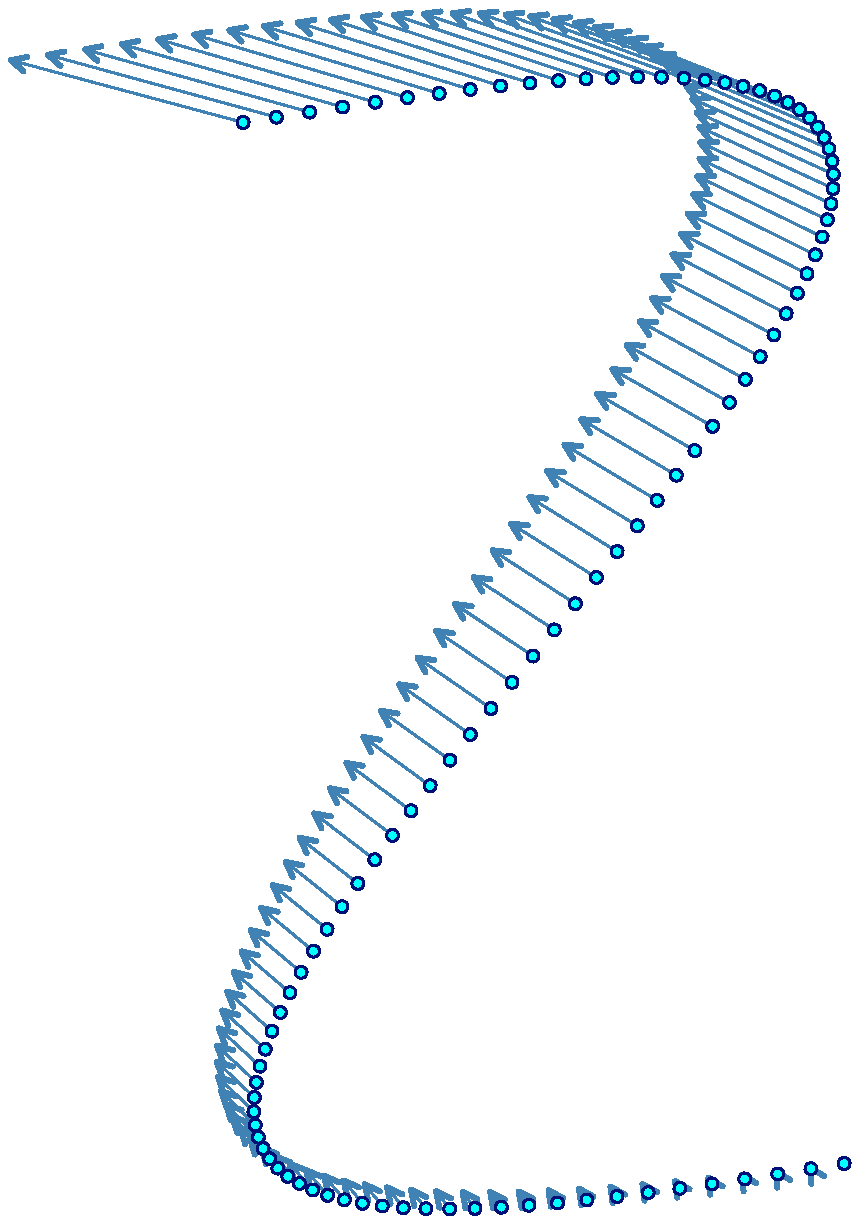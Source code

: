 % Converted from PostScript(TM) to MetaPost by pstoedit
% MetaPost backend contributed by Scott Pakin <pakin@uiuc.edu>
% pstoedit is Copyright (C) 1993 - 2003 Wolfgang Glunz <wglunz@pstoedit.net>
% modified manually by Edward G.J. Lee <edt1023@info.sayya.org>
%
% $Id: cover2.mp,v 1.2 2003/12/11 15:16:29 edt1023 Exp $
%

% Generate structured PostScript
prologues := 1;

% Display a given string with its *baseline* at a given location
% and with a given rotation angle
vardef showtext(expr origin)(expr angle)(expr string) =
  draw string infont defaultfont scaled defaultscale
    rotated angle shifted origin;
enddef;

beginfig(1);
drawoptions (withcolor (0.255,0.51,0.71));
pickup pencircle scaled 0.918bp;
draw (308.94,75.7849)--(308.94,75.7849);
draw (296.962,73.8872)--(296.656,74.4172);
pickup pencircle scaled 1.836bp;
draw (301.703,71.1831)--(296.656,74.4172)--(297.07,68.4373);
pickup pencircle scaled 0.918bp;
draw (285.037,72.0195)--(284.342,73.1023);
pickup pencircle scaled 1.836bp;
draw (289.442,69.8987)--(284.342,73.1023)--(284.84,67.1001);
pickup pencircle scaled 0.918bp;
draw (273.135,70.2363)--(272.164,71.7952);
pickup pencircle scaled 1.836bp;
draw (277.287,68.6758)--(272.164,71.7952)--(272.714,65.8237);
pickup pencircle scaled 0.918bp;
draw (261.369,68.4602)--(260.062,70.6028);
pickup pencircle scaled 1.836bp;
draw (265.185,67.4832)--(260.062,70.6028)--(260.643,64.5784);
pickup pencircle scaled 0.918bp;
draw (249.785,66.8604)--(248.095,69.4182);
pickup pencircle scaled 1.836bp;
draw (253.294,66.4126)--(248.095,69.4182)--(248.783,63.4553);
pickup pencircle scaled 0.918bp;
draw (238.39,65.2988)--(236.311,68.4094);
pickup pencircle scaled 1.836bp;
draw (241.562,65.4344)--(236.311,68.4094)--(237.082,62.4238);
pickup pencircle scaled 0.918bp;
draw (227.177,63.9131)--(224.77,67.47);
pickup pencircle scaled 1.836bp;
draw (230.043,64.5784)--(224.77,67.47)--(225.594,61.5149);
pickup pencircle scaled 0.918bp;
draw (216.312,62.6575)--(213.463,66.7366);
pickup pencircle scaled 1.836bp;
draw (218.736,63.845)--(213.463,66.7366)--(214.339,60.812);
pickup pencircle scaled 0.918bp;
draw (205.713,61.5557)--(202.504,66.1335);
pickup pencircle scaled 1.836bp;
draw (207.799,63.3254)--(202.504,66.1335)--(203.381,60.2092);
pickup pencircle scaled 0.918bp;
draw (195.453,60.72)--(191.78,65.7366);
pickup pencircle scaled 1.836bp;
draw (197.129,62.9597)--(191.78,65.7366)--(192.792,59.8201);
pickup pencircle scaled 0.918bp;
draw (185.542,60.0156)--(181.51,65.5317);
pickup pencircle scaled 1.836bp;
draw (186.828,62.8071)--(181.51,65.5317)--(182.523,59.615);
pickup pencircle scaled 0.918bp;
draw (176.025,59.6086)--(171.581,65.5935);
pickup pencircle scaled 1.836bp;
draw (176.951,62.8999)--(171.581,65.5935)--(172.624,59.6243);
pickup pencircle scaled 0.918bp;
draw (166.962,59.3933)--(162.052,65.8171);
pickup pencircle scaled 1.836bp;
draw (167.447,63.2065)--(162.052,65.8171)--(163.203,59.9087);
pickup pencircle scaled 0.918bp;
draw (158.346,59.5076)--(152.971,66.3684);
pickup pencircle scaled 1.836bp;
draw (158.417,63.7888)--(152.971,66.3684)--(154.175,60.4905);
pickup pencircle scaled 0.918bp;
draw (150.238,59.8435)--(144.367,67.1951);
pickup pencircle scaled 1.836bp;
draw (149.867,64.6467)--(144.367,67.1951)--(145.653,61.2957);
pickup pencircle scaled 0.918bp;
draw (142.659,60.4846)--(136.323,68.2759);
pickup pencircle scaled 1.836bp;
draw (141.793,65.7803)--(136.323,68.2759)--(137.61,62.3757);
pickup pencircle scaled 0.918bp;
draw (135.526,61.4558)--(128.726,69.6841);
pickup pencircle scaled 1.836bp;
draw (134.249,67.219)--(128.726,69.6841)--(130.096,63.7617);
pickup pencircle scaled 0.918bp;
draw (129.007,62.7092)--(121.69,71.3455);
pickup pencircle scaled 1.836bp;
draw (127.235,68.9636)--(121.69,71.3455)--(123.082,65.5063);
pickup pencircle scaled 0.918bp;
draw (122.989,64.322)--(115.205,73.3972);
pickup pencircle scaled 1.836bp;
draw (120.719,71.0681)--(115.205,73.3972)--(116.681,67.5354);
pickup pencircle scaled 0.918bp;
draw (117.636,66.2488)--(109.282,75.7009);
pickup pencircle scaled 1.836bp;
draw (114.871,73.4858)--(109.282,75.7009)--(110.811,69.8704);
pickup pencircle scaled 0.918bp;
draw (112.835,68.5657)--(103.963,78.4246);
pickup pencircle scaled 1.836bp;
draw (109.552,76.2104)--(103.963,78.4246)--(105.576,72.5718);
pickup pencircle scaled 0.918bp;
draw (108.649,71.1663)--(99.2063,81.4021);
pickup pencircle scaled 1.836bp;
draw (104.817,79.2712)--(99.2063,81.4021)--(100.841,75.6323);
pickup pencircle scaled 0.918bp;
draw (105.045,74.1025)--(95.053,84.7998);
pickup pencircle scaled 1.836bp;
draw (100.718,82.6997)--(95.053,84.7998)--(96.7719,79.0083);
pickup pencircle scaled 0.918bp;
draw (102.1,77.4907)--(91.5681,88.5115);
pickup pencircle scaled 1.836bp;
draw (97.2019,86.4639)--(91.5681,88.5115)--(93.3391,82.75);
pickup pencircle scaled 0.918bp;
draw (99.7688,81.1619)--(88.6348,92.6121);
pickup pencircle scaled 1.836bp;
draw (94.3222,90.5957)--(88.6348,92.6121)--(90.4595,86.8818);
pickup pencircle scaled 0.918bp;
draw (98.0427,85.2534)--(86.3679,97.0286);
pickup pencircle scaled 1.836bp;
draw (92.0249,95.0647)--(86.3679,97.0286)--(88.1933,91.2974);
pickup pencircle scaled 0.918bp;
draw (96.9304,89.6282)--(84.6543,101.833);
pickup pencircle scaled 1.836bp;
draw (90.3332,99.9529)--(84.6543,101.833)--(86.5622,96.0803);
pickup pencircle scaled 0.918bp;
draw (96.4226,94.4238)--(83.5534,106.922);
pickup pencircle scaled 1.836bp;
draw (89.2544,105.125)--(83.5534,106.922)--(85.5366,101.283);
pickup pencircle scaled 0.918bp;
draw (96.582,99.5332)--(83.0583,112.431);
pickup pencircle scaled 1.836bp;
draw (88.8125,110.665)--(83.0583,112.431)--(85.0725,106.739);
pickup pencircle scaled 0.918bp;
draw (97.3247,104.979)--(83.1763,118.223);
pickup pencircle scaled 1.836bp;
draw (88.9529,116.541)--(83.1763,118.223)--(85.2441,112.562);
pickup pencircle scaled 0.918bp;
draw (98.6191,110.815)--(83.8471,124.405);
pickup pencircle scaled 1.836bp;
draw (89.6242,122.723)--(83.8471,124.405)--(85.9675,118.774);
pickup pencircle scaled 0.918bp;
draw (100.527,116.934)--(85.0478,130.893);
pickup pencircle scaled 1.836bp;
draw (90.8782,129.241)--(85.0478,130.893)--(87.2517,125.24);
pickup pencircle scaled 0.918bp;
draw (102.936,123.412)--(86.863,137.665);
pickup pencircle scaled 1.836bp;
draw (92.7151,136.097)--(86.863,137.665)--(89.0893,132.095);
pickup pencircle scaled 0.918bp;
draw (105.957,130.174)--(89.177,144.795);
pickup pencircle scaled 1.836bp;
draw (94.9985,143.28)--(89.177,144.795)--(91.4861,139.204);
pickup pencircle scaled 0.918bp;
draw (109.425,137.265)--(91.9985,152.148);
pickup pencircle scaled 1.836bp;
draw (97.8418,150.718)--(91.9985,152.148)--(94.3603,146.587);
pickup pencircle scaled 0.918bp;
draw (113.453,144.607)--(95.2661,159.83);
pickup pencircle scaled 1.836bp;
draw (101.163,158.429)--(95.2661,159.83)--(97.6814,154.299);
pickup pencircle scaled 0.918bp;
draw (117.906,152.195)--(99.094,167.764);
pickup pencircle scaled 1.836bp;
draw (104.961,166.417)--(99.094,167.764)--(101.51,162.234);
pickup pencircle scaled 0.918bp;
draw (122.805,160.113)--(103.264,175.966);
pickup pencircle scaled 1.836bp;
draw (109.182,174.649)--(103.264,175.966)--(105.732,170.467);
pickup pencircle scaled 0.918bp;
draw (128.158,168.22)--(107.886,184.36);
pickup pencircle scaled 1.836bp;
draw (113.776,183.095)--(107.886,184.36)--(110.409,178.89);
pickup pencircle scaled 0.918bp;
draw (133.852,176.596)--(112.851,193.021);
pickup pencircle scaled 1.836bp;
draw (118.762,191.839)--(112.851,193.021)--(115.426,187.581);
pickup pencircle scaled 0.918bp;
draw (139.948,185.132)--(118.164,201.812);
pickup pencircle scaled 1.836bp;
draw (124.097,200.714)--(118.164,201.812)--(120.791,196.404);
pickup pencircle scaled 0.918bp;
draw (146.331,193.906)--(123.816,210.87);
pickup pencircle scaled 1.836bp;
draw (129.697,209.743)--(123.816,210.87)--(126.444,205.461);
pickup pencircle scaled 0.918bp;
draw (153.009,202.779)--(129.711,219.998);
pickup pencircle scaled 1.836bp;
draw (135.614,218.954)--(129.711,219.998)--(132.445,214.651);
pickup pencircle scaled 0.918bp;
draw (159.899,211.774)--(135.842,229.332);
pickup pencircle scaled 1.836bp;
draw (141.797,228.319)--(135.842,229.332)--(138.575,223.985);
pickup pencircle scaled 0.918bp;
draw (167.025,220.977)--(142.214,238.735);
pickup pencircle scaled 1.836bp;
draw (148.14,237.775)--(142.214,238.735)--(145.001,233.419);
pickup pencircle scaled 0.918bp;
draw (174.339,230.217)--(148.715,248.283);
pickup pencircle scaled 1.836bp;
draw (154.663,247.407)--(148.715,248.283)--(151.555,242.997);
pickup pencircle scaled 0.918bp;
draw (181.782,239.602)--(155.353,257.839);
pickup pencircle scaled 1.836bp;
draw (161.27,257.015)--(155.353,257.839)--(158.245,252.583);
pickup pencircle scaled 0.918bp;
draw (189.362,248.995)--(162.066,267.51);
pickup pencircle scaled 1.836bp;
draw (168.036,266.716)--(162.066,267.51)--(164.958,262.255);
pickup pencircle scaled 0.918bp;
draw (196.91,258.442)--(168.778,277.18);
pickup pencircle scaled 1.836bp;
draw (174.801,276.418)--(168.778,277.18)--(171.807,271.933);
pickup pencircle scaled 0.918bp;
draw (204.597,267.897)--(175.575,286.828);
pickup pencircle scaled 1.836bp;
draw (181.567,286.118)--(175.575,286.828)--(178.627,281.665);
pickup pencircle scaled 0.918bp;
draw (212.176,277.29)--(182.341,296.529);
pickup pencircle scaled 1.836bp;
draw (188.302,295.873)--(182.341,296.529)--(185.424,291.314);
pickup pencircle scaled 0.918bp;
draw (219.724,286.737)--(189.031,306.117);
pickup pencircle scaled 1.836bp;
draw (195.016,305.543)--(189.031,306.117)--(192.136,300.983);
pickup pencircle scaled 0.918bp;
draw (227.198,296.069)--(195.585,315.695);
pickup pencircle scaled 1.836bp;
draw (201.569,315.122)--(195.585,315.695)--(198.774,310.54);
pickup pencircle scaled 0.918bp;
draw (234.482,305.362)--(202.011,325.129);
pickup pencircle scaled 1.836bp;
draw (208.018,324.639)--(202.011,325.129)--(205.222,320.058);
pickup pencircle scaled 0.918bp;
draw (241.638,314.511)--(208.247,334.524);
pickup pencircle scaled 1.836bp;
draw (214.254,334.034)--(208.247,334.524)--(211.489,329.399);
pickup pencircle scaled 0.918bp;
draw (248.498,323.56)--(214.249,343.713);
pickup pencircle scaled 1.836bp;
draw (220.277,343.307)--(214.249,343.713)--(217.512,338.672);
pickup pencircle scaled 0.918bp;
draw (255.176,332.433)--(220.007,352.833);
pickup pencircle scaled 1.836bp;
draw (226.036,352.427)--(220.007,352.833)--(223.324,347.822);
pickup pencircle scaled 0.918bp;
draw (261.59,341.153)--(225.479,361.715);
pickup pencircle scaled 1.836bp;
draw (231.446,361.416)--(225.479,361.715)--(228.848,356.736);
pickup pencircle scaled 0.918bp;
draw (267.654,349.743)--(230.602,370.468);
pickup pencircle scaled 1.836bp;
draw (236.622,370.198)--(230.602,370.468)--(233.971,365.488);
pickup pencircle scaled 0.918bp;
draw (273.379,358.065)--(235.384,378.953);
pickup pencircle scaled 1.836bp;
draw (241.374,378.738)--(235.384,378.953)--(238.807,374.004);
pickup pencircle scaled 0.918bp;
draw (278.702,366.226)--(239.712,387.247);
pickup pencircle scaled 1.836bp;
draw (245.755,387.061)--(239.712,387.247)--(243.188,382.328);
pickup pencircle scaled 0.918bp;
draw (283.632,374.089)--(243.646,395.243);
pickup pencircle scaled 1.836bp;
draw (249.659,395.109)--(243.646,395.243)--(247.175,390.354);
pickup pencircle scaled 0.918bp;
draw (288.053,381.731)--(247.127,403.046);
pickup pencircle scaled 1.836bp;
draw (253.192,402.945)--(247.127,403.046)--(250.655,398.158);
pickup pencircle scaled 0.918bp;
draw (292.082,389.074)--(250.16,410.522);
pickup pencircle scaled 1.836bp;
draw (256.195,410.473)--(250.16,410.522)--(253.711,405.718);
pickup pencircle scaled 0.918bp;
draw (295.581,396.111)--(252.633,417.745);
pickup pencircle scaled 1.836bp;
draw (258.637,417.748)--(252.633,417.745)--(256.268,412.918);
pickup pencircle scaled 0.918bp;
draw (298.571,402.927)--(254.576,424.661);
pickup pencircle scaled 1.836bp;
draw (260.633,424.695)--(254.576,424.661)--(258.264,419.864);
pickup pencircle scaled 0.918bp;
draw (301.01,409.352)--(256.019,431.218);
pickup pencircle scaled 1.836bp;
draw (262.046,431.306)--(256.019,431.218)--(259.676,426.475);
pickup pencircle scaled 0.918bp;
draw (302.888,415.524)--(256.849,437.492);
pickup pencircle scaled 1.836bp;
draw (262.929,437.61)--(256.849,437.492)--(260.59,432.726);
pickup pencircle scaled 0.918bp;
draw (304.213,421.306)--(257.126,443.376);
pickup pencircle scaled 1.836bp;
draw (263.176,443.547)--(257.126,443.376)--(260.89,438.694);
pickup pencircle scaled 0.918bp;
draw (304.925,426.805)--(256.79,448.977);
pickup pencircle scaled 1.836bp;
draw (262.839,449.148)--(256.79,448.977)--(260.584,444.242);
pickup pencircle scaled 0.918bp;
draw (305.084,431.915)--(255.902,454.188);
pickup pencircle scaled 1.836bp;
draw (261.921,454.412)--(255.902,454.188)--(259.665,449.506);
pickup pencircle scaled 0.918bp;
draw (304.608,436.657)--(254.293,459.055);
pickup pencircle scaled 1.836bp;
draw (260.312,459.279)--(254.293,459.055)--(258.11,454.403);
pickup pencircle scaled 0.918bp;
draw (303.464,441.085)--(252.133,463.531);
pickup pencircle scaled 1.836bp;
draw (258.091,463.861)--(252.133,463.531)--(256.002,458.91);
pickup pencircle scaled 0.918bp;
draw (301.769,445.124)--(249.306,467.693);
pickup pencircle scaled 1.836bp;
draw (255.316,468.054)--(249.306,467.693)--(253.175,463.073);
pickup pencircle scaled 0.918bp;
draw (299.407,448.848)--(245.82,471.405);
pickup pencircle scaled 1.836bp;
draw (251.853,471.849)--(245.82,471.405)--(249.765,466.898);
pickup pencircle scaled 0.918bp;
draw (296.492,452.182)--(241.721,474.833);
pickup pencircle scaled 1.836bp;
draw (247.754,475.277)--(241.721,474.833)--(245.696,470.274);
pickup pencircle scaled 0.918bp;
draw (292.858,455.173)--(237.016,477.841);
pickup pencircle scaled 1.836bp;
draw (243.018,478.339)--(237.016,477.841)--(241.014,473.365);
pickup pencircle scaled 0.918bp;
draw (288.671,457.773)--(231.698,480.566);
pickup pencircle scaled 1.836bp;
draw (237.7,481.063)--(231.698,480.566)--(235.696,476.089);
pickup pencircle scaled 0.918bp;
draw (283.902,460.036)--(225.721,482.839);
pickup pencircle scaled 1.836bp;
draw (231.746,483.42)--(225.721,482.839)--(229.772,478.394);
pickup pencircle scaled 0.918bp;
draw (278.518,462.017)--(219.184,484.859);
pickup pencircle scaled 1.836bp;
draw (225.156,485.409)--(219.184,484.859)--(223.235,480.414);
pickup pencircle scaled 0.918bp;
draw (272.53,463.576)--(212.041,486.459);
pickup pencircle scaled 1.836bp;
draw (217.983,487.063)--(212.041,486.459)--(216.092,482.014);
pickup pencircle scaled 0.918bp;
draw (265.981,464.883)--(204.285,487.776);
pickup pencircle scaled 1.836bp;
draw (210.279,488.41)--(204.285,487.776)--(208.388,483.362);
pickup pencircle scaled 0.918bp;
draw (258.879,465.8)--(195.946,488.756);
pickup pencircle scaled 1.836bp;
draw (201.993,489.42)--(195.946,488.756)--(200.102,484.372);
pickup pencircle scaled 0.918bp;
draw (251.27,466.495)--(187.161,489.408);
pickup pencircle scaled 1.836bp;
draw (193.124,490.095)--(187.161,489.408)--(191.317,485.023);
pickup pencircle scaled 0.918bp;
draw (243.161,466.831)--(177.813,489.806);
pickup pencircle scaled 1.836bp;
draw (183.777,490.493)--(177.813,489.806)--(182.023,485.453);
pickup pencircle scaled 0.918bp;
draw (234.575,466.891)--(167.969,489.846);
pickup pencircle scaled 1.836bp;
draw (173.923,490.67)--(167.969,489.846)--(172.147,485.545);
pickup pencircle scaled 0.918bp;
draw (225.482,466.73)--(157.615,489.663);
pickup pencircle scaled 1.836bp;
draw (163.623,490.517)--(157.615,489.663)--(161.93,485.371);
pickup pencircle scaled 0.918bp;
draw (215.995,466.27)--(146.921,489.214);
pickup pencircle scaled 1.836bp;
draw (152.846,490.09)--(146.921,489.214)--(151.153,484.944);
pickup pencircle scaled 0.918bp;
draw (206.054,465.618)--(135.72,488.541);
pickup pencircle scaled 1.836bp;
draw (141.698,489.448)--(135.72,488.541)--(140.005,484.301);
pickup pencircle scaled 0.918bp;
draw (195.825,464.73)--(124.178,487.602);
pickup pencircle scaled 1.836bp;
draw (130.125,488.562)--(124.178,487.602)--(128.485,483.445);
pickup pencircle scaled 0.918bp;
draw (185.195,463.681)--(112.288,486.532);
pickup pencircle scaled 1.836bp;
draw (118.235,487.492)--(112.288,486.532)--(116.625,482.323);
pickup pencircle scaled 0.918bp;
draw (174.33,462.426)--(100.11,485.225);
pickup pencircle scaled 1.836bp;
draw (106.026,486.238)--(100.11,485.225)--(104.471,481.1);
pickup pencircle scaled 0.918bp;
draw (163.148,460.986)--(87.6364,483.818);
pickup pencircle scaled 1.836bp;
draw (93.5534,484.831)--(87.6364,483.818)--(91.9973,479.692);
pickup pencircle scaled 0.918bp;
draw (151.722,459.479)--(74.9292,482.205);
pickup pencircle scaled 1.836bp;
draw (80.8144,483.272)--(74.9292,482.205)--(79.289,478.08);
pickup pencircle scaled 0.918bp;
draw (140.169,457.825)--(61.978,480.523);
pickup pencircle scaled 1.836bp;
draw (67.8647,481.589)--(61.978,480.523)--(66.3918,476.428);
pickup pencircle scaled 0.918bp;
draw (128.372,456.102)--(48.8996,478.696);
pickup pencircle scaled 1.836bp;
draw (54.8081,479.846)--(48.8996,478.696)--(53.2827,474.654);
pickup pencircle scaled 0.918bp;
draw (116.501,454.265)--(35.632,476.83);
pickup pencircle scaled 1.836bp;
draw (41.5395,477.98)--(35.632,476.83)--(40.0979,472.767);
pickup pencircle scaled 0.918bp;
draw (104.545,452.451)--(22.3405,474.881);
pickup pencircle scaled 1.836bp;
draw (28.219,476.084)--(22.3405,474.881)--(26.8293,470.9);
pickup pencircle scaled 0.918bp;
draw (92.5671,450.553)--(8.96652,472.954);
pickup pencircle scaled 1.836bp;
draw (14.8442,474.157)--(8.96652,472.954)--(13.4553,468.973);
drawoptions (withcolor (0,1,1));
pickup pencircle scaled 0bp;
fill (307.869,77.6399)..controls (306.844,77.0486) and (306.493,75.7388)..(307.085,74.7141)
	..controls (307.676,73.6897) and (308.986,73.3386)..(310.011,73.9299)
	..controls (311.035,74.5215) and (311.386,75.8315)..(310.795,76.856)
	..controls (310.203,77.8806) and (308.893,78.2314)..(307.869,77.6399)
	--cycle;
drawoptions (withcolor (0.00078,0.0625,0.461));
pickup pencircle scaled 0.918bp;
draw (307.869,77.6399)..controls (306.844,77.0486) and (306.493,75.7388)..(307.085,74.7141)
	..controls (307.676,73.6897) and (308.986,73.3386)..(310.011,73.9299)
	..controls (311.035,74.5215) and (311.386,75.8315)..(310.795,76.856)
	..controls (310.203,77.8806) and (308.893,78.2314)..(307.869,77.6399);
drawoptions (withcolor (0,1,1));
pickup pencircle scaled 0bp;
fill (295.891,75.7422)..controls (294.866,75.1507) and (294.516,73.8406)..(295.107,72.8162)
	..controls (295.698,71.7915) and (297.009,71.4405)..(298.033,72.032)
	..controls (299.058,72.6235) and (299.408,73.9336)..(298.817,74.9583)
	..controls (298.226,75.9827) and (296.916,76.3337)..(295.891,75.7422)
	--cycle;
drawoptions (withcolor (0.00078,0.0625,0.461));
pickup pencircle scaled 0.918bp;
draw (295.891,75.7422)..controls (294.866,75.1507) and (294.516,73.8406)..(295.107,72.8162)
	..controls (295.698,71.7915) and (297.009,71.4405)..(298.033,72.032)
	..controls (299.058,72.6235) and (299.408,73.9336)..(298.817,74.9583)
	..controls (298.226,75.9827) and (296.916,76.3337)..(295.891,75.7422);
drawoptions (withcolor (0,1,1));
pickup pencircle scaled 0bp;
fill (283.966,73.8745)..controls (282.942,73.2832) and (282.591,71.9731)..(283.182,70.9487)
	..controls (283.774,69.9243) and (285.084,69.5732)..(286.108,70.1646)
	..controls (287.133,70.7561) and (287.484,72.0662)..(286.892,73.0906)
	..controls (286.301,74.115) and (284.991,74.4661)..(283.966,73.8745)
	--cycle;
drawoptions (withcolor (0.00078,0.0625,0.461));
pickup pencircle scaled 0.918bp;
draw (283.966,73.8745)..controls (282.942,73.2832) and (282.591,71.9731)..(283.182,70.9487)
	..controls (283.774,69.9243) and (285.084,69.5732)..(286.108,70.1646)
	..controls (287.133,70.7561) and (287.484,72.0662)..(286.892,73.0906)
	..controls (286.301,74.115) and (284.991,74.4661)..(283.966,73.8745);
drawoptions (withcolor (0,1,1));
pickup pencircle scaled 0bp;
fill (272.064,72.0913)..controls (271.04,71.4998) and (270.689,70.1897)..(271.28,69.1653)
	..controls (271.872,68.1407) and (273.182,67.7896)..(274.206,68.3811)
	..controls (275.231,68.9727) and (275.582,70.2827)..(274.99,71.3074)
	..controls (274.399,72.3318) and (273.089,72.6829)..(272.064,72.0913)
	--cycle;
drawoptions (withcolor (0.00078,0.0625,0.461));
pickup pencircle scaled 0.918bp;
draw (272.064,72.0913)..controls (271.04,71.4998) and (270.689,70.1897)..(271.28,69.1653)
	..controls (271.872,68.1407) and (273.182,67.7896)..(274.206,68.3811)
	..controls (275.231,68.9727) and (275.582,70.2827)..(274.99,71.3074)
	..controls (274.399,72.3318) and (273.089,72.6829)..(272.064,72.0913);
drawoptions (withcolor (0,1,1));
pickup pencircle scaled 0bp;
fill (260.298,70.3152)..controls (259.273,69.7236) and (258.922,68.4136)..(259.514,67.3892)
	..controls (260.105,66.3647) and (261.415,66.0137)..(262.44,66.6052)
	..controls (263.464,67.1968) and (263.815,68.5068)..(263.224,69.5312)
	..controls (262.633,70.5557) and (261.323,70.9067)..(260.298,70.3152)
	--cycle;
drawoptions (withcolor (0.00078,0.0625,0.461));
pickup pencircle scaled 0.918bp;
draw (260.298,70.3152)..controls (259.273,69.7236) and (258.922,68.4136)..(259.514,67.3892)
	..controls (260.105,66.3647) and (261.415,66.0137)..(262.44,66.6052)
	..controls (263.464,67.1968) and (263.815,68.5068)..(263.224,69.5312)
	..controls (262.633,70.5557) and (261.323,70.9067)..(260.298,70.3152);
drawoptions (withcolor (0,1,1));
pickup pencircle scaled 0bp;
fill (248.714,68.7153)..controls (247.689,68.1238) and (247.338,66.8137)..(247.93,65.7893)
	..controls (248.521,64.7646) and (249.831,64.4136)..(250.856,65.0051)
	..controls (251.88,65.5967) and (252.231,66.9067)..(251.64,67.9314)
	..controls (251.048,68.9558) and (249.738,69.3069)..(248.714,68.7153)
	--cycle;
drawoptions (withcolor (0.00078,0.0625,0.461));
pickup pencircle scaled 0.918bp;
draw (248.714,68.7153)..controls (247.689,68.1238) and (247.338,66.8137)..(247.93,65.7893)
	..controls (248.521,64.7646) and (249.831,64.4136)..(250.856,65.0051)
	..controls (251.88,65.5967) and (252.231,66.9067)..(251.64,67.9314)
	..controls (251.048,68.9558) and (249.738,69.3069)..(248.714,68.7153);
drawoptions (withcolor (0,1,1));
pickup pencircle scaled 0bp;
fill (237.319,67.1538)..controls (236.294,66.5623) and (235.943,65.2524)..(236.535,64.2278)
	..controls (237.126,63.2034) and (238.437,62.8523)..(239.461,63.4438)
	..controls (240.486,64.0354) and (240.836,65.3455)..(240.245,66.3699)
	..controls (239.653,67.3945) and (238.344,67.7454)..(237.319,67.1538)
	--cycle;
drawoptions (withcolor (0.00078,0.0625,0.461));
pickup pencircle scaled 0.918bp;
draw (237.319,67.1538)..controls (236.294,66.5623) and (235.943,65.2524)..(236.535,64.2278)
	..controls (237.126,63.2034) and (238.437,62.8523)..(239.461,63.4438)
	..controls (240.486,64.0354) and (240.836,65.3455)..(240.245,66.3699)
	..controls (239.653,67.3945) and (238.344,67.7454)..(237.319,67.1538);
drawoptions (withcolor (0,1,1));
pickup pencircle scaled 0bp;
fill (226.106,65.7681)..controls (225.081,65.1765) and (224.73,63.8665)..(225.322,62.842)
	..controls (225.913,61.8174) and (227.223,61.4663)..(228.248,62.0579)
	..controls (229.272,62.6492) and (229.623,63.9595)..(229.032,64.9841)
	..controls (228.44,66.0085) and (227.13,66.3594)..(226.106,65.7681)
	--cycle;
drawoptions (withcolor (0.00078,0.0625,0.461));
pickup pencircle scaled 0.918bp;
draw (226.106,65.7681)..controls (225.081,65.1765) and (224.73,63.8665)..(225.322,62.842)
	..controls (225.913,61.8174) and (227.223,61.4663)..(228.248,62.0579)
	..controls (229.272,62.6492) and (229.623,63.9595)..(229.032,64.9841)
	..controls (228.44,66.0085) and (227.13,66.3594)..(226.106,65.7681);
drawoptions (withcolor (0,1,1));
pickup pencircle scaled 0bp;
fill (215.241,64.5125)..controls (214.216,63.9209) and (213.865,62.6111)..(214.457,61.5864)
	..controls (215.048,60.562) and (216.358,60.2109)..(217.383,60.8025)
	..controls (218.407,61.394) and (218.758,62.7041)..(218.167,63.7285)
	..controls (217.575,64.7532) and (216.265,65.104)..(215.241,64.5125)
	--cycle;
drawoptions (withcolor (0.00078,0.0625,0.461));
pickup pencircle scaled 0.918bp;
draw (215.241,64.5125)..controls (214.216,63.9209) and (213.865,62.6111)..(214.457,61.5864)
	..controls (215.048,60.562) and (216.358,60.2109)..(217.383,60.8025)
	..controls (218.407,61.394) and (218.758,62.7041)..(218.167,63.7285)
	..controls (217.575,64.7532) and (216.265,65.104)..(215.241,64.5125);
drawoptions (withcolor (0,1,1));
pickup pencircle scaled 0bp;
fill (204.642,63.4106)..controls (203.617,62.8191) and (203.266,61.509)..(203.858,60.4846)
	..controls (204.449,59.46) and (205.759,59.1089)..(206.784,59.7004)
	..controls (207.808,60.292) and (208.159,61.6021)..(207.568,62.6267)
	..controls (206.976,63.6511) and (205.666,64.0022)..(204.642,63.4106)
	--cycle;
drawoptions (withcolor (0.00078,0.0625,0.461));
pickup pencircle scaled 0.918bp;
draw (204.642,63.4106)..controls (203.617,62.8191) and (203.266,61.509)..(203.858,60.4846)
	..controls (204.449,59.46) and (205.759,59.1089)..(206.784,59.7004)
	..controls (207.808,60.292) and (208.159,61.6021)..(207.568,62.6267)
	..controls (206.976,63.6511) and (205.666,64.0022)..(204.642,63.4106);
drawoptions (withcolor (0,1,1));
pickup pencircle scaled 0bp;
fill (194.382,62.575)..controls (193.357,61.9836) and (193.006,60.6738)..(193.598,59.6492)
	..controls (194.189,58.6248) and (195.499,58.2737)..(196.524,58.865)
	..controls (197.548,59.4565) and (197.899,60.7666)..(197.308,61.791)
	..controls (196.717,62.8157) and (195.406,63.1665)..(194.382,62.575)
	--cycle;
drawoptions (withcolor (0.00078,0.0625,0.461));
pickup pencircle scaled 0.918bp;
draw (194.382,62.575)..controls (193.357,61.9836) and (193.006,60.6738)..(193.598,59.6492)
	..controls (194.189,58.6248) and (195.499,58.2737)..(196.524,58.865)
	..controls (197.548,59.4565) and (197.899,60.7666)..(197.308,61.791)
	..controls (196.717,62.8157) and (195.406,63.1665)..(194.382,62.575);
drawoptions (withcolor (0,1,1));
pickup pencircle scaled 0bp;
fill (184.471,61.8706)..controls (183.447,61.2793) and (183.096,59.9692)..(183.687,58.9448)
	..controls (184.279,57.9202) and (185.589,57.5691)..(186.613,58.1604)
	..controls (187.638,58.752) and (187.989,60.062)..(187.397,61.0867)
	..controls (186.806,62.1111) and (185.496,62.4622)..(184.471,61.8706)
	--cycle;
drawoptions (withcolor (0.00078,0.0625,0.461));
pickup pencircle scaled 0.918bp;
draw (184.471,61.8706)..controls (183.447,61.2793) and (183.096,59.9692)..(183.687,58.9448)
	..controls (184.279,57.9202) and (185.589,57.5691)..(186.613,58.1604)
	..controls (187.638,58.752) and (187.989,60.062)..(187.397,61.0867)
	..controls (186.806,62.1111) and (185.496,62.4622)..(184.471,61.8706);
drawoptions (withcolor (0,1,1));
pickup pencircle scaled 0bp;
fill (174.954,61.4636)..controls (173.929,60.8721) and (173.578,59.5623)..(174.17,58.5376)
	..controls (174.761,57.5132) and (176.071,57.1621)..(177.096,57.7537)
	..controls (178.12,58.3452) and (178.471,59.6553)..(177.88,60.6797)
	..controls (177.288,61.7043) and (175.978,62.0552)..(174.954,61.4636)
	--cycle;
drawoptions (withcolor (0.00078,0.0625,0.461));
pickup pencircle scaled 0.918bp;
draw (174.954,61.4636)..controls (173.929,60.8721) and (173.578,59.5623)..(174.17,58.5376)
	..controls (174.761,57.5132) and (176.071,57.1621)..(177.096,57.7537)
	..controls (178.12,58.3452) and (178.471,59.6553)..(177.88,60.6797)
	..controls (177.288,61.7043) and (175.978,62.0552)..(174.954,61.4636);
drawoptions (withcolor (0,1,1));
pickup pencircle scaled 0bp;
fill (165.891,61.2483)..controls (164.867,60.6567) and (164.516,59.3469)..(165.107,58.3223)
	..controls (165.699,57.2979) and (167.009,56.947)..(168.033,57.5386)
	..controls (169.057,58.1301) and (169.409,59.4399)..(168.817,60.4644)
	..controls (168.226,61.489) and (166.916,61.8398)..(165.891,61.2483)
	--cycle;
drawoptions (withcolor (0.00078,0.0625,0.461));
pickup pencircle scaled 0.918bp;
draw (165.891,61.2483)..controls (164.867,60.6567) and (164.516,59.3469)..(165.107,58.3223)
	..controls (165.699,57.2979) and (167.009,56.947)..(168.033,57.5386)
	..controls (169.057,58.1301) and (169.409,59.4399)..(168.817,60.4644)
	..controls (168.226,61.489) and (166.916,61.8398)..(165.891,61.2483);
drawoptions (withcolor (0,1,1));
pickup pencircle scaled 0bp;
fill (157.275,61.3625)..controls (156.25,60.771) and (155.899,59.4609)..(156.491,58.4365)
	..controls (157.082,57.4121) and (158.392,57.061)..(159.417,57.6526)
	..controls (160.441,58.2441) and (160.792,59.5542)..(160.201,60.5786)
	..controls (159.609,61.603) and (158.299,61.9541)..(157.275,61.3625)
	--cycle;
drawoptions (withcolor (0.00078,0.0625,0.461));
pickup pencircle scaled 0.918bp;
draw (157.275,61.3625)..controls (156.25,60.771) and (155.899,59.4609)..(156.491,58.4365)
	..controls (157.082,57.4121) and (158.392,57.061)..(159.417,57.6526)
	..controls (160.441,58.2441) and (160.792,59.5542)..(160.201,60.5786)
	..controls (159.609,61.603) and (158.299,61.9541)..(157.275,61.3625);
drawoptions (withcolor (0,1,1));
pickup pencircle scaled 0bp;
fill (149.166,61.6985)..controls (148.142,61.1069) and (147.791,59.7969)..(148.383,58.7725)
	..controls (148.974,57.7478) and (150.284,57.3967)..(151.309,57.9883)
	..controls (152.333,58.5798) and (152.684,59.8899)..(152.093,60.9146)
	..controls (151.501,61.939) and (150.191,62.29)..(149.166,61.6985)
	--cycle;
drawoptions (withcolor (0.00078,0.0625,0.461));
pickup pencircle scaled 0.918bp;
draw (149.166,61.6985)..controls (148.142,61.1069) and (147.791,59.7969)..(148.383,58.7725)
	..controls (148.974,57.7478) and (150.284,57.3967)..(151.309,57.9883)
	..controls (152.333,58.5798) and (152.684,59.8899)..(152.093,60.9146)
	..controls (151.501,61.939) and (150.191,62.29)..(149.166,61.6985);
drawoptions (withcolor (0,1,1));
pickup pencircle scaled 0bp;
fill (141.588,62.3398)..controls (140.563,61.7483) and (140.212,60.4382)..(140.803,59.4136)
	..controls (141.395,58.3892) and (142.705,58.0381)..(143.729,58.6296)
	..controls (144.754,59.2212) and (145.105,60.5312)..(144.514,61.5557)
	..controls (143.922,62.5803) and (142.612,62.9314)..(141.588,62.3398)
	--cycle;
drawoptions (withcolor (0.00078,0.0625,0.461));
pickup pencircle scaled 0.918bp;
draw (141.588,62.3398)..controls (140.563,61.7483) and (140.212,60.4382)..(140.803,59.4136)
	..controls (141.395,58.3892) and (142.705,58.0381)..(143.729,58.6296)
	..controls (144.754,59.2212) and (145.105,60.5312)..(144.514,61.5557)
	..controls (143.922,62.5803) and (142.612,62.9314)..(141.588,62.3398);
drawoptions (withcolor (0,1,1));
pickup pencircle scaled 0bp;
fill (134.455,63.3108)..controls (133.431,62.7192) and (133.08,61.4094)..(133.671,60.3848)
	..controls (134.263,59.3604) and (135.573,59.0093)..(136.597,59.6008)
	..controls (137.622,60.1924) and (137.973,61.5024)..(137.381,62.5269)
	..controls (136.79,63.5515) and (135.48,63.9023)..(134.455,63.3108)
	--cycle;
drawoptions (withcolor (0.00078,0.0625,0.461));
pickup pencircle scaled 0.918bp;
draw (134.455,63.3108)..controls (133.431,62.7192) and (133.08,61.4094)..(133.671,60.3848)
	..controls (134.263,59.3604) and (135.573,59.0093)..(136.597,59.6008)
	..controls (137.622,60.1924) and (137.973,61.5024)..(137.381,62.5269)
	..controls (136.79,63.5515) and (135.48,63.9023)..(134.455,63.3108);
drawoptions (withcolor (0,1,1));
pickup pencircle scaled 0bp;
fill (127.937,64.5642)..controls (126.912,63.9727) and (126.561,62.6626)..(127.152,61.6382)
	..controls (127.744,60.6138) and (129.054,60.2627)..(130.078,60.8542)
	..controls (131.103,61.4458) and (131.454,62.7559)..(130.862,63.7803)
	..controls (130.271,64.8047) and (128.961,65.1558)..(127.937,64.5642)
	--cycle;
drawoptions (withcolor (0.00078,0.0625,0.461));
pickup pencircle scaled 0.918bp;
draw (127.937,64.5642)..controls (126.912,63.9727) and (126.561,62.6626)..(127.152,61.6382)
	..controls (127.744,60.6138) and (129.054,60.2627)..(130.078,60.8542)
	..controls (131.103,61.4458) and (131.454,62.7559)..(130.862,63.7803)
	..controls (130.271,64.8047) and (128.961,65.1558)..(127.937,64.5642);
drawoptions (withcolor (0,1,1));
pickup pencircle scaled 0bp;
fill (121.918,66.177)..controls (120.893,65.5854) and (120.542,64.2754)..(121.134,63.251)
	..controls (121.725,62.2266) and (123.035,61.8755)..(124.06,62.467)
	..controls (125.084,63.0583) and (125.435,64.3684)..(124.844,65.3928)
	..controls (124.252,66.4172) and (122.942,66.7683)..(121.918,66.177)
	--cycle;
drawoptions (withcolor (0.00078,0.0625,0.461));
pickup pencircle scaled 0.918bp;
draw (121.918,66.177)..controls (120.893,65.5854) and (120.542,64.2754)..(121.134,63.251)
	..controls (121.725,62.2266) and (123.035,61.8755)..(124.06,62.467)
	..controls (125.084,63.0583) and (125.435,64.3684)..(124.844,65.3928)
	..controls (124.252,66.4172) and (122.942,66.7683)..(121.918,66.177);
drawoptions (withcolor (0,1,1));
pickup pencircle scaled 0bp;
fill (116.565,68.1038)..controls (115.541,67.5122) and (115.19,66.2021)..(115.781,65.1777)
	..controls (116.373,64.1531) and (117.683,63.8022)..(118.707,64.3938)
	..controls (119.731,64.9854) and (120.082,66.2952)..(119.491,67.3198)
	..controls (118.9,68.3442) and (117.59,68.6953)..(116.565,68.1038)
	--cycle;
drawoptions (withcolor (0.00078,0.0625,0.461));
pickup pencircle scaled 0.918bp;
draw (116.565,68.1038)..controls (115.541,67.5122) and (115.19,66.2021)..(115.781,65.1777)
	..controls (116.373,64.1531) and (117.683,63.8022)..(118.707,64.3938)
	..controls (119.731,64.9854) and (120.082,66.2952)..(119.491,67.3198)
	..controls (118.9,68.3442) and (117.59,68.6953)..(116.565,68.1038);
drawoptions (withcolor (0,1,1));
pickup pencircle scaled 0bp;
fill (111.764,70.4209)..controls (110.74,69.8296) and (110.389,68.5193)..(110.98,67.4946)
	..controls (111.572,66.4702) and (112.882,66.1194)..(113.906,66.7107)
	..controls (114.931,67.3022) and (115.282,68.6123)..(114.69,69.6367)
	..controls (114.099,70.6614) and (112.789,71.0125)..(111.764,70.4209)
	--cycle;
drawoptions (withcolor (0.00078,0.0625,0.461));
pickup pencircle scaled 0.918bp;
draw (111.764,70.4209)..controls (110.74,69.8296) and (110.389,68.5193)..(110.98,67.4946)
	..controls (111.572,66.4702) and (112.882,66.1194)..(113.906,66.7107)
	..controls (114.931,67.3022) and (115.282,68.6123)..(114.69,69.6367)
	..controls (114.099,70.6614) and (112.789,71.0125)..(111.764,70.4209);
drawoptions (withcolor (0,1,1));
pickup pencircle scaled 0bp;
fill (107.578,73.0212)..controls (106.554,72.4297) and (106.203,71.1199)..(106.794,70.0952)
	..controls (107.386,69.0708) and (108.696,68.7197)..(109.72,69.3113)
	..controls (110.745,69.9026) and (111.096,71.2129)..(110.504,72.2373)
	..controls (109.913,73.262) and (108.603,73.6125)..(107.578,73.0212)
	--cycle;
drawoptions (withcolor (0.00078,0.0625,0.461));
pickup pencircle scaled 0.918bp;
draw (107.578,73.0212)..controls (106.554,72.4297) and (106.203,71.1199)..(106.794,70.0952)
	..controls (107.386,69.0708) and (108.696,68.7197)..(109.72,69.3113)
	..controls (110.745,69.9026) and (111.096,71.2129)..(110.504,72.2373)
	..controls (109.913,73.262) and (108.603,73.6125)..(107.578,73.0212);
drawoptions (withcolor (0,1,1));
pickup pencircle scaled 0bp;
fill (103.974,75.9575)..controls (102.95,75.3662) and (102.599,74.0562)..(103.19,73.0317)
	..controls (103.782,72.0073) and (105.092,71.6562)..(106.116,72.2476)
	..controls (107.141,72.8391) and (107.492,74.1492)..(106.9,75.1736)
	..controls (106.309,76.198) and (104.999,76.5491)..(103.974,75.9575)
	--cycle;
drawoptions (withcolor (0.00078,0.0625,0.461));
pickup pencircle scaled 0.918bp;
draw (103.974,75.9575)..controls (102.95,75.3662) and (102.599,74.0562)..(103.19,73.0317)
	..controls (103.782,72.0073) and (105.092,71.6562)..(106.116,72.2476)
	..controls (107.141,72.8391) and (107.492,74.1492)..(106.9,75.1736)
	..controls (106.309,76.198) and (104.999,76.5491)..(103.974,75.9575);
drawoptions (withcolor (0,1,1));
pickup pencircle scaled 0bp;
fill (101.029,79.3457)..controls (100.004,78.7542) and (99.6531,77.4441)..(100.245,76.4197)
	..controls (100.836,75.395) and (102.146,75.0439)..(103.171,75.6355)
	..controls (104.195,76.2271) and (104.546,77.5371)..(103.955,78.5618)
	..controls (103.363,79.5862) and (102.053,79.9373)..(101.029,79.3457)
	--cycle;
drawoptions (withcolor (0.00078,0.0625,0.461));
pickup pencircle scaled 0.918bp;
draw (101.029,79.3457)..controls (100.004,78.7542) and (99.6531,77.4441)..(100.245,76.4197)
	..controls (100.836,75.395) and (102.146,75.0439)..(103.171,75.6355)
	..controls (104.195,76.2271) and (104.546,77.5371)..(103.955,78.5618)
	..controls (103.363,79.5862) and (102.053,79.9373)..(101.029,79.3457);
drawoptions (withcolor (0,1,1));
pickup pencircle scaled 0bp;
fill (98.6977,83.0171)..controls (97.6731,82.4258) and (97.3223,81.1157)..(97.9138,80.0911)
	..controls (98.5051,79.0667) and (99.8149,78.7156)..(100.84,79.3069)
	..controls (101.864,79.8984) and (102.215,81.2085)..(101.624,82.2329)
	..controls (101.032,83.2576) and (99.7222,83.6086)..(98.6977,83.0171)
	--cycle;
drawoptions (withcolor (0.00078,0.0625,0.461));
pickup pencircle scaled 0.918bp;
draw (98.6977,83.0171)..controls (97.6731,82.4258) and (97.3223,81.1157)..(97.9138,80.0911)
	..controls (98.5051,79.0667) and (99.8149,78.7156)..(100.84,79.3069)
	..controls (101.864,79.8984) and (102.215,81.2085)..(101.624,82.2329)
	..controls (101.032,83.2576) and (99.7222,83.6086)..(98.6977,83.0171);
drawoptions (withcolor (0,1,1));
pickup pencircle scaled 0bp;
fill (96.9717,87.1084)..controls (95.9473,86.5168) and (95.5962,85.2068)..(96.1877,84.1824)
	..controls (96.7793,83.1577) and (98.0893,82.8066)..(99.1138,83.3982)
	..controls (100.138,83.9897) and (100.489,85.2998)..(99.8979,86.3245)
	..controls (99.3064,87.3489) and (97.9963,87.7)..(96.9717,87.1084)
	--cycle;
drawoptions (withcolor (0.00078,0.0625,0.461));
pickup pencircle scaled 0.918bp;
draw (96.9717,87.1084)..controls (95.9473,86.5168) and (95.5962,85.2068)..(96.1877,84.1824)
	..controls (96.7793,83.1577) and (98.0893,82.8066)..(99.1138,83.3982)
	..controls (100.138,83.9897) and (100.489,85.2998)..(99.8979,86.3245)
	..controls (99.3064,87.3489) and (97.9963,87.7)..(96.9717,87.1084);
drawoptions (withcolor (0,1,1));
pickup pencircle scaled 0bp;
fill (95.8594,91.4834)..controls (94.8349,90.8918) and (94.4839,89.5818)..(95.0754,88.5571)
	..controls (95.6667,87.5327) and (96.9768,87.1816)..(98.0012,87.7732)
	..controls (99.0259,88.3645) and (99.3767,89.6746)..(98.7854,90.699)
	..controls (98.1938,91.7236) and (96.884,92.0747)..(95.8594,91.4834)
	--cycle;
drawoptions (withcolor (0.00078,0.0625,0.461));
pickup pencircle scaled 0.918bp;
draw (95.8594,91.4834)..controls (94.8349,90.8918) and (94.4839,89.5818)..(95.0754,88.5571)
	..controls (95.6667,87.5327) and (96.9768,87.1816)..(98.0012,87.7732)
	..controls (99.0259,88.3645) and (99.3767,89.6746)..(98.7854,90.699)
	..controls (98.1938,91.7236) and (96.884,92.0747)..(95.8594,91.4834);
drawoptions (withcolor (0,1,1));
pickup pencircle scaled 0bp;
fill (95.3515,96.2788)..controls (94.3269,95.6873) and (93.9758,94.3772)..(94.5674,93.3528)
	..controls (95.1589,92.3284) and (96.469,91.9773)..(97.4936,92.5688)
	..controls (98.518,93.1602) and (98.8691,94.4702)..(98.2776,95.4946)
	..controls (97.686,96.519) and (96.376,96.8701)..(95.3515,96.2788)
	--cycle;
drawoptions (withcolor (0.00078,0.0625,0.461));
pickup pencircle scaled 0.918bp;
draw (95.3515,96.2788)..controls (94.3269,95.6873) and (93.9758,94.3772)..(94.5674,93.3528)
	..controls (95.1589,92.3284) and (96.469,91.9773)..(97.4936,92.5688)
	..controls (98.518,93.1602) and (98.8691,94.4702)..(98.2776,95.4946)
	..controls (97.686,96.519) and (96.376,96.8701)..(95.3515,96.2788);
drawoptions (withcolor (0,1,1));
pickup pencircle scaled 0bp;
fill (95.5112,101.388)..controls (94.4868,100.797) and (94.1357,99.4866)..(94.727,98.4622)
	..controls (95.3186,97.4375) and (96.6287,97.0867)..(97.6531,97.6782)
	..controls (98.6777,98.2698) and (99.0288,99.5796)..(98.4372,100.604)
	..controls (97.8459,101.629) and (96.5359,101.98)..(95.5112,101.388)
	--cycle;
drawoptions (withcolor (0.00078,0.0625,0.461));
pickup pencircle scaled 0.918bp;
draw (95.5112,101.388)..controls (94.4868,100.797) and (94.1357,99.4866)..(94.727,98.4622)
	..controls (95.3186,97.4375) and (96.6287,97.0867)..(97.6531,97.6782)
	..controls (98.6777,98.2698) and (99.0288,99.5796)..(98.4372,100.604)
	..controls (97.8459,101.629) and (96.5359,101.98)..(95.5112,101.388);
drawoptions (withcolor (0,1,1));
pickup pencircle scaled 0bp;
fill (96.2537,106.834)..controls (95.2292,106.243) and (94.8782,104.933)..(95.4697,103.908)
	..controls (96.0613,102.884) and (97.3713,102.532)..(98.3957,103.124)
	..controls (99.4204,103.715) and (99.7715,105.025)..(99.1799,106.05)
	..controls (98.5884,107.074) and (97.2783,107.426)..(96.2537,106.834)
	--cycle;
drawoptions (withcolor (0.00078,0.0625,0.461));
pickup pencircle scaled 0.918bp;
draw (96.2537,106.834)..controls (95.2292,106.243) and (94.8782,104.933)..(95.4697,103.908)
	..controls (96.0613,102.884) and (97.3713,102.532)..(98.3957,103.124)
	..controls (99.4204,103.715) and (99.7715,105.025)..(99.1799,106.05)
	..controls (98.5884,107.074) and (97.2783,107.426)..(96.2537,106.834);
drawoptions (withcolor (0,1,1));
pickup pencircle scaled 0bp;
fill (97.5483,112.67)..controls (96.5237,112.079) and (96.1728,110.769)..(96.7641,109.744)
	..controls (97.3557,108.72) and (98.6655,108.369)..(99.6902,108.96)
	..controls (100.715,109.552) and (101.066,110.862)..(100.474,111.886)
	..controls (99.8828,112.911) and (98.5727,113.261)..(97.5483,112.67)
	--cycle;
drawoptions (withcolor (0.00078,0.0625,0.461));
pickup pencircle scaled 0.918bp;
draw (97.5483,112.67)..controls (96.5237,112.079) and (96.1728,110.769)..(96.7641,109.744)
	..controls (97.3557,108.72) and (98.6655,108.369)..(99.6902,108.96)
	..controls (100.715,109.552) and (101.066,110.862)..(100.474,111.886)
	..controls (99.8828,112.911) and (98.5727,113.261)..(97.5483,112.67);
drawoptions (withcolor (0,1,1));
pickup pencircle scaled 0bp;
fill (99.4563,118.789)..controls (98.4319,118.198) and (98.0808,116.887)..(98.6723,115.863)
	..controls (99.2639,114.839) and (100.574,114.488)..(101.598,115.079)
	..controls (102.623,115.67) and (102.974,116.98)..(102.382,118.005)
	..controls (101.791,119.029) and (100.481,119.38)..(99.4563,118.789)
	--cycle;
drawoptions (withcolor (0.00078,0.0625,0.461));
pickup pencircle scaled 0.918bp;
draw (99.4563,118.789)..controls (98.4319,118.198) and (98.0808,116.887)..(98.6723,115.863)
	..controls (99.2639,114.839) and (100.574,114.488)..(101.598,115.079)
	..controls (102.623,115.67) and (102.974,116.98)..(102.382,118.005)
	..controls (101.791,119.029) and (100.481,119.38)..(99.4563,118.789);
drawoptions (withcolor (0,1,1));
pickup pencircle scaled 0bp;
fill (101.865,125.267)..controls (100.841,124.676) and (100.489,123.365)..(101.081,122.341)
	..controls (101.672,121.317) and (102.982,120.966)..(104.007,121.557)
	..controls (105.031,122.149) and (105.383,123.459)..(104.791,124.483)
	..controls (104.2,125.508) and (102.89,125.859)..(101.865,125.267)
	--cycle;
drawoptions (withcolor (0.00078,0.0625,0.461));
pickup pencircle scaled 0.918bp;
draw (101.865,125.267)..controls (100.841,124.676) and (100.489,123.365)..(101.081,122.341)
	..controls (101.672,121.317) and (102.982,120.966)..(104.007,121.557)
	..controls (105.031,122.149) and (105.383,123.459)..(104.791,124.483)
	..controls (104.2,125.508) and (102.89,125.859)..(101.865,125.267);
drawoptions (withcolor (0,1,1));
pickup pencircle scaled 0bp;
fill (104.886,132.029)..controls (103.862,131.437) and (103.51,130.127)..(104.102,129.103)
	..controls (104.694,128.078) and (106.004,127.727)..(107.028,128.319)
	..controls (108.052,128.91) and (108.404,130.22)..(107.812,131.245)
	..controls (107.22,132.269) and (105.91,132.62)..(104.886,132.029)
	--cycle;
drawoptions (withcolor (0.00078,0.0625,0.461));
pickup pencircle scaled 0.918bp;
draw (104.886,132.029)..controls (103.862,131.437) and (103.51,130.127)..(104.102,129.103)
	..controls (104.694,128.078) and (106.004,127.727)..(107.028,128.319)
	..controls (108.052,128.91) and (108.404,130.22)..(107.812,131.245)
	..controls (107.22,132.269) and (105.91,132.62)..(104.886,132.029);
drawoptions (withcolor (0,1,1));
pickup pencircle scaled 0bp;
fill (108.354,139.12)..controls (107.33,138.528) and (106.979,137.218)..(107.57,136.194)
	..controls (108.162,135.169) and (109.472,134.818)..(110.496,135.409)
	..controls (111.52,136.001) and (111.872,137.311)..(111.28,138.336)
	..controls (110.688,139.36) and (109.378,139.711)..(108.354,139.12)
	--cycle;
drawoptions (withcolor (0.00078,0.0625,0.461));
pickup pencircle scaled 0.918bp;
draw (108.354,139.12)..controls (107.33,138.528) and (106.979,137.218)..(107.57,136.194)
	..controls (108.162,135.169) and (109.472,134.818)..(110.496,135.409)
	..controls (111.52,136.001) and (111.872,137.311)..(111.28,138.336)
	..controls (110.688,139.36) and (109.378,139.711)..(108.354,139.12);
drawoptions (withcolor (0,1,1));
pickup pencircle scaled 0bp;
fill (112.382,146.463)..controls (111.358,145.871) and (111.007,144.561)..(111.598,143.536)
	..controls (112.19,142.512) and (113.5,142.161)..(114.524,142.752)
	..controls (115.549,143.344) and (115.9,144.654)..(115.308,145.678)
	..controls (114.717,146.703) and (113.407,147.054)..(112.382,146.463)
	--cycle;
drawoptions (withcolor (0.00078,0.0625,0.461));
pickup pencircle scaled 0.918bp;
draw (112.382,146.463)..controls (111.358,145.871) and (111.007,144.561)..(111.598,143.536)
	..controls (112.19,142.512) and (113.5,142.161)..(114.524,142.752)
	..controls (115.549,143.344) and (115.9,144.654)..(115.308,145.678)
	..controls (114.717,146.703) and (113.407,147.054)..(112.382,146.463);
drawoptions (withcolor (0,1,1));
pickup pencircle scaled 0bp;
fill (116.835,154.05)..controls (115.81,153.459) and (115.459,152.149)..(116.051,151.124)
	..controls (116.642,150.1) and (117.952,149.749)..(118.977,150.34)
	..controls (120.001,150.932) and (120.353,152.242)..(119.761,153.266)
	..controls (119.169,154.291) and (117.859,154.642)..(116.835,154.05)
	--cycle;
drawoptions (withcolor (0.00078,0.0625,0.461));
pickup pencircle scaled 0.918bp;
draw (116.835,154.05)..controls (115.81,153.459) and (115.459,152.149)..(116.051,151.124)
	..controls (116.642,150.1) and (117.952,149.749)..(118.977,150.34)
	..controls (120.001,150.932) and (120.353,152.242)..(119.761,153.266)
	..controls (119.169,154.291) and (117.859,154.642)..(116.835,154.05);
drawoptions (withcolor (0,1,1));
pickup pencircle scaled 0bp;
fill (121.734,161.968)..controls (120.709,161.376) and (120.358,160.066)..(120.95,159.042)
	..controls (121.541,158.017) and (122.851,157.666)..(123.876,158.258)
	..controls (124.9,158.849) and (125.251,160.159)..(124.66,161.184)
	..controls (124.068,162.208) and (122.758,162.559)..(121.734,161.968)
	--cycle;
drawoptions (withcolor (0.00078,0.0625,0.461));
pickup pencircle scaled 0.918bp;
draw (121.734,161.968)..controls (120.709,161.376) and (120.358,160.066)..(120.95,159.042)
	..controls (121.541,158.017) and (122.851,157.666)..(123.876,158.258)
	..controls (124.9,158.849) and (125.251,160.159)..(124.66,161.184)
	..controls (124.068,162.208) and (122.758,162.559)..(121.734,161.968);
drawoptions (withcolor (0,1,1));
pickup pencircle scaled 0bp;
fill (127.087,170.075)..controls (126.062,169.484) and (125.711,168.174)..(126.303,167.149)
	..controls (126.895,166.125) and (128.205,165.774)..(129.229,166.365)
	..controls (130.253,166.957) and (130.604,168.267)..(130.013,169.292)
	..controls (129.421,170.316) and (128.111,170.667)..(127.087,170.075)
	--cycle;
drawoptions (withcolor (0.00078,0.0625,0.461));
pickup pencircle scaled 0.918bp;
draw (127.087,170.075)..controls (126.062,169.484) and (125.711,168.174)..(126.303,167.149)
	..controls (126.895,166.125) and (128.205,165.774)..(129.229,166.365)
	..controls (130.253,166.957) and (130.604,168.267)..(130.013,169.292)
	..controls (129.421,170.316) and (128.111,170.667)..(127.087,170.075);
drawoptions (withcolor (0,1,1));
pickup pencircle scaled 0bp;
fill (132.781,178.451)..controls (131.757,177.859) and (131.406,176.549)..(131.997,175.525)
	..controls (132.589,174.5) and (133.899,174.149)..(134.923,174.741)
	..controls (135.948,175.332) and (136.299,176.642)..(135.707,177.667)
	..controls (135.116,178.691) and (133.806,179.042)..(132.781,178.451)
	--cycle;
drawoptions (withcolor (0.00078,0.0625,0.461));
pickup pencircle scaled 0.918bp;
draw (132.781,178.451)..controls (131.757,177.859) and (131.406,176.549)..(131.997,175.525)
	..controls (132.589,174.5) and (133.899,174.149)..(134.923,174.741)
	..controls (135.948,175.332) and (136.299,176.642)..(135.707,177.667)
	..controls (135.116,178.691) and (133.806,179.042)..(132.781,178.451);
drawoptions (withcolor (0,1,1));
pickup pencircle scaled 0bp;
fill (138.877,186.987)..controls (137.852,186.396) and (137.501,185.085)..(138.093,184.061)
	..controls (138.684,183.036) and (139.994,182.685)..(141.019,183.277)
	..controls (142.043,183.868) and (142.394,185.178)..(141.803,186.203)
	..controls (141.211,187.228) and (139.901,187.579)..(138.877,186.987)
	--cycle;
drawoptions (withcolor (0.00078,0.0625,0.461));
pickup pencircle scaled 0.918bp;
draw (138.877,186.987)..controls (137.852,186.396) and (137.501,185.085)..(138.093,184.061)
	..controls (138.684,183.036) and (139.994,182.685)..(141.019,183.277)
	..controls (142.043,183.868) and (142.394,185.178)..(141.803,186.203)
	..controls (141.211,187.228) and (139.901,187.579)..(138.877,186.987);
drawoptions (withcolor (0,1,1));
pickup pencircle scaled 0bp;
fill (145.26,195.761)..controls (144.235,195.169) and (143.885,193.859)..(144.476,192.835)
	..controls (145.067,191.811) and (146.377,191.459)..(147.402,192.051)
	..controls (148.426,192.643) and (148.777,193.953)..(148.186,194.977)
	..controls (147.594,196.001) and (146.284,196.353)..(145.26,195.761)
	--cycle;
drawoptions (withcolor (0.00078,0.0625,0.461));
pickup pencircle scaled 0.918bp;
draw (145.26,195.761)..controls (144.235,195.169) and (143.885,193.859)..(144.476,192.835)
	..controls (145.067,191.811) and (146.377,191.459)..(147.402,192.051)
	..controls (148.426,192.643) and (148.777,193.953)..(148.186,194.977)
	..controls (147.594,196.001) and (146.284,196.353)..(145.26,195.761);
drawoptions (withcolor (0,1,1));
pickup pencircle scaled 0bp;
fill (151.938,204.634)..controls (150.914,204.043) and (150.562,202.732)..(151.154,201.708)
	..controls (151.746,200.683) and (153.056,200.333)..(154.08,200.924)
	..controls (155.105,201.515) and (155.456,202.825)..(154.864,203.85)
	..controls (154.273,204.874) and (152.963,205.225)..(151.938,204.634)
	--cycle;
drawoptions (withcolor (0.00078,0.0625,0.461));
pickup pencircle scaled 0.918bp;
draw (151.938,204.634)..controls (150.914,204.043) and (150.562,202.732)..(151.154,201.708)
	..controls (151.746,200.683) and (153.056,200.333)..(154.08,200.924)
	..controls (155.105,201.515) and (155.456,202.825)..(154.864,203.85)
	..controls (154.273,204.874) and (152.963,205.225)..(151.938,204.634);
drawoptions (withcolor (0,1,1));
pickup pencircle scaled 0bp;
fill (158.828,213.629)..controls (157.804,213.038) and (157.453,211.728)..(158.044,210.703)
	..controls (158.636,209.679) and (159.946,209.328)..(160.97,209.919)
	..controls (161.995,210.511) and (162.346,211.821)..(161.755,212.845)
	..controls (161.163,213.87) and (159.853,214.221)..(158.828,213.629)
	--cycle;
drawoptions (withcolor (0.00078,0.0625,0.461));
pickup pencircle scaled 0.918bp;
draw (158.828,213.629)..controls (157.804,213.038) and (157.453,211.728)..(158.044,210.703)
	..controls (158.636,209.679) and (159.946,209.328)..(160.97,209.919)
	..controls (161.995,210.511) and (162.346,211.821)..(161.755,212.845)
	..controls (161.163,213.87) and (159.853,214.221)..(158.828,213.629);
drawoptions (withcolor (0,1,1));
pickup pencircle scaled 0bp;
fill (165.954,222.832)..controls (164.929,222.24) and (164.578,220.93)..(165.17,219.906)
	..controls (165.761,218.881) and (167.072,218.53)..(168.096,219.122)
	..controls (169.121,219.713) and (169.471,221.023)..(168.88,222.048)
	..controls (168.288,223.073) and (166.979,223.423)..(165.954,222.832)
	--cycle;
drawoptions (withcolor (0.00078,0.0625,0.461));
pickup pencircle scaled 0.918bp;
draw (165.954,222.832)..controls (164.929,222.24) and (164.578,220.93)..(165.17,219.906)
	..controls (165.761,218.881) and (167.072,218.53)..(168.096,219.122)
	..controls (169.121,219.713) and (169.471,221.023)..(168.88,222.048)
	..controls (168.288,223.073) and (166.979,223.423)..(165.954,222.832);
drawoptions (withcolor (0,1,1));
pickup pencircle scaled 0bp;
fill (173.268,232.072)..controls (172.243,231.48) and (171.892,230.17)..(172.484,229.146)
	..controls (173.075,228.121) and (174.385,227.77)..(175.41,228.362)
	..controls (176.434,228.953) and (176.785,230.263)..(176.194,231.288)
	..controls (175.602,232.312) and (174.292,232.663)..(173.268,232.072)
	--cycle;
drawoptions (withcolor (0.00078,0.0625,0.461));
pickup pencircle scaled 0.918bp;
draw (173.268,232.072)..controls (172.243,231.48) and (171.892,230.17)..(172.484,229.146)
	..controls (173.075,228.121) and (174.385,227.77)..(175.41,228.362)
	..controls (176.434,228.953) and (176.785,230.263)..(176.194,231.288)
	..controls (175.602,232.312) and (174.292,232.663)..(173.268,232.072);
drawoptions (withcolor (0,1,1));
pickup pencircle scaled 0bp;
fill (180.711,241.457)..controls (179.687,240.865) and (179.336,239.555)..(179.927,238.531)
	..controls (180.519,237.506) and (181.829,237.155)..(182.853,237.747)
	..controls (183.878,238.338) and (184.229,239.648)..(183.638,240.673)
	..controls (183.046,241.698) and (181.736,242.048)..(180.711,241.457)
	--cycle;
drawoptions (withcolor (0.00078,0.0625,0.461));
pickup pencircle scaled 0.918bp;
draw (180.711,241.457)..controls (179.687,240.865) and (179.336,239.555)..(179.927,238.531)
	..controls (180.519,237.506) and (181.829,237.155)..(182.853,237.747)
	..controls (183.878,238.338) and (184.229,239.648)..(183.638,240.673)
	..controls (183.046,241.698) and (181.736,242.048)..(180.711,241.457);
drawoptions (withcolor (0,1,1));
pickup pencircle scaled 0bp;
fill (188.291,250.85)..controls (187.267,250.259) and (186.916,248.949)..(187.507,247.924)
	..controls (188.099,246.9) and (189.409,246.549)..(190.433,247.14)
	..controls (191.458,247.732) and (191.809,249.042)..(191.217,250.066)
	..controls (190.626,251.091) and (189.316,251.442)..(188.291,250.85)
	--cycle;
drawoptions (withcolor (0.00078,0.0625,0.461));
pickup pencircle scaled 0.918bp;
draw (188.291,250.85)..controls (187.267,250.259) and (186.916,248.949)..(187.507,247.924)
	..controls (188.099,246.9) and (189.409,246.549)..(190.433,247.14)
	..controls (191.458,247.732) and (191.809,249.042)..(191.217,250.066)
	..controls (190.626,251.091) and (189.316,251.442)..(188.291,250.85);
drawoptions (withcolor (0,1,1));
pickup pencircle scaled 0bp;
fill (195.839,260.297)..controls (194.815,259.705) and (194.464,258.395)..(195.055,257.371)
	..controls (195.647,256.346) and (196.957,255.995)..(197.981,256.587)
	..controls (199.006,257.178) and (199.357,258.488)..(198.765,259.513)
	..controls (198.174,260.537) and (196.864,260.888)..(195.839,260.297)
	--cycle;
drawoptions (withcolor (0.00078,0.0625,0.461));
pickup pencircle scaled 0.918bp;
draw (195.839,260.297)..controls (194.815,259.705) and (194.464,258.395)..(195.055,257.371)
	..controls (195.647,256.346) and (196.957,255.995)..(197.981,256.587)
	..controls (199.006,257.178) and (199.357,258.488)..(198.765,259.513)
	..controls (198.174,260.537) and (196.864,260.888)..(195.839,260.297);
drawoptions (withcolor (0,1,1));
pickup pencircle scaled 0bp;
fill (203.526,269.752)..controls (202.501,269.16) and (202.15,267.85)..(202.741,266.826)
	..controls (203.333,265.801) and (204.643,265.45)..(205.668,266.042)
	..controls (206.692,266.633) and (207.043,267.943)..(206.452,268.968)
	..controls (205.86,269.992) and (204.55,270.343)..(203.526,269.752)
	--cycle;
drawoptions (withcolor (0.00078,0.0625,0.461));
pickup pencircle scaled 0.918bp;
draw (203.526,269.752)..controls (202.501,269.16) and (202.15,267.85)..(202.741,266.826)
	..controls (203.333,265.801) and (204.643,265.45)..(205.668,266.042)
	..controls (206.692,266.633) and (207.043,267.943)..(206.452,268.968)
	..controls (205.86,269.992) and (204.55,270.343)..(203.526,269.752);
drawoptions (withcolor (0,1,1));
pickup pencircle scaled 0bp;
fill (211.105,279.145)..controls (210.08,278.553) and (209.729,277.243)..(210.321,276.219)
	..controls (210.912,275.194) and (212.222,274.843)..(213.247,275.435)
	..controls (214.271,276.026) and (214.622,277.336)..(214.031,278.361)
	..controls (213.439,279.385) and (212.129,279.736)..(211.105,279.145)
	--cycle;
drawoptions (withcolor (0.00078,0.0625,0.461));
pickup pencircle scaled 0.918bp;
draw (211.105,279.145)..controls (210.08,278.553) and (209.729,277.243)..(210.321,276.219)
	..controls (210.912,275.194) and (212.222,274.843)..(213.247,275.435)
	..controls (214.271,276.026) and (214.622,277.336)..(214.031,278.361)
	..controls (213.439,279.385) and (212.129,279.736)..(211.105,279.145);
drawoptions (withcolor (0,1,1));
pickup pencircle scaled 0bp;
fill (218.653,288.592)..controls (217.629,288) and (217.278,286.69)..(217.869,285.666)
	..controls (218.461,284.641) and (219.771,284.29)..(220.795,284.882)
	..controls (221.82,285.473) and (222.171,286.783)..(221.579,287.808)
	..controls (220.988,288.832) and (219.678,289.183)..(218.653,288.592)
	--cycle;
drawoptions (withcolor (0.00078,0.0625,0.461));
pickup pencircle scaled 0.918bp;
draw (218.653,288.592)..controls (217.629,288) and (217.278,286.69)..(217.869,285.666)
	..controls (218.461,284.641) and (219.771,284.29)..(220.795,284.882)
	..controls (221.82,285.473) and (222.171,286.783)..(221.579,287.808)
	..controls (220.988,288.832) and (219.678,289.183)..(218.653,288.592);
drawoptions (withcolor (0,1,1));
pickup pencircle scaled 0bp;
fill (226.128,297.924)..controls (225.103,297.333) and (224.752,296.023)..(225.343,294.998)
	..controls (225.935,293.974) and (227.245,293.623)..(228.27,294.214)
	..controls (229.294,294.805) and (229.645,296.115)..(229.053,297.14)
	..controls (228.462,298.165) and (227.152,298.516)..(226.128,297.924)
	--cycle;
drawoptions (withcolor (0.00078,0.0625,0.461));
pickup pencircle scaled 0.918bp;
draw (226.128,297.924)..controls (225.103,297.333) and (224.752,296.023)..(225.343,294.998)
	..controls (225.935,293.974) and (227.245,293.623)..(228.27,294.214)
	..controls (229.294,294.805) and (229.645,296.115)..(229.053,297.14)
	..controls (228.462,298.165) and (227.152,298.516)..(226.128,297.924);
drawoptions (withcolor (0,1,1));
pickup pencircle scaled 0bp;
fill (233.411,307.217)..controls (232.386,306.625) and (232.035,305.315)..(232.627,304.291)
	..controls (233.218,303.266) and (234.529,302.915)..(235.553,303.507)
	..controls (236.578,304.098) and (236.928,305.408)..(236.337,306.433)
	..controls (235.745,307.457) and (234.436,307.808)..(233.411,307.217)
	--cycle;
drawoptions (withcolor (0.00078,0.0625,0.461));
pickup pencircle scaled 0.918bp;
draw (233.411,307.217)..controls (232.386,306.625) and (232.035,305.315)..(232.627,304.291)
	..controls (233.218,303.266) and (234.529,302.915)..(235.553,303.507)
	..controls (236.578,304.098) and (236.928,305.408)..(236.337,306.433)
	..controls (235.745,307.457) and (234.436,307.808)..(233.411,307.217);
drawoptions (withcolor (0,1,1));
pickup pencircle scaled 0bp;
fill (240.567,316.366)..controls (239.543,315.774) and (239.192,314.464)..(239.783,313.44)
	..controls (240.375,312.415) and (241.685,312.064)..(242.709,312.656)
	..controls (243.734,313.247) and (244.085,314.557)..(243.493,315.582)
	..controls (242.902,316.606) and (241.592,316.957)..(240.567,316.366)
	--cycle;
drawoptions (withcolor (0.00078,0.0625,0.461));
pickup pencircle scaled 0.918bp;
draw (240.567,316.366)..controls (239.543,315.774) and (239.192,314.464)..(239.783,313.44)
	..controls (240.375,312.415) and (241.685,312.064)..(242.709,312.656)
	..controls (243.734,313.247) and (244.085,314.557)..(243.493,315.582)
	..controls (242.902,316.606) and (241.592,316.957)..(240.567,316.366);
drawoptions (withcolor (0,1,1));
pickup pencircle scaled 0bp;
fill (247.427,325.415)..controls (246.402,324.823) and (246.051,323.513)..(246.643,322.489)
	..controls (247.234,321.464) and (248.544,321.113)..(249.569,321.705)
	..controls (250.593,322.296) and (250.944,323.606)..(250.353,324.631)
	..controls (249.761,325.655) and (248.451,326.006)..(247.427,325.415)
	--cycle;
drawoptions (withcolor (0.00078,0.0625,0.461));
pickup pencircle scaled 0.918bp;
draw (247.427,325.415)..controls (246.402,324.823) and (246.051,323.513)..(246.643,322.489)
	..controls (247.234,321.464) and (248.544,321.113)..(249.569,321.705)
	..controls (250.593,322.296) and (250.944,323.606)..(250.353,324.631)
	..controls (249.761,325.655) and (248.451,326.006)..(247.427,325.415);
drawoptions (withcolor (0,1,1));
pickup pencircle scaled 0bp;
fill (254.105,334.288)..controls (253.08,333.696) and (252.729,332.386)..(253.321,331.362)
	..controls (253.912,330.337) and (255.222,329.986)..(256.247,330.578)
	..controls (257.271,331.169) and (257.623,332.479)..(257.031,333.504)
	..controls (256.439,334.528) and (255.129,334.879)..(254.105,334.288)
	--cycle;
drawoptions (withcolor (0.00078,0.0625,0.461));
pickup pencircle scaled 0.918bp;
draw (254.105,334.288)..controls (253.08,333.696) and (252.729,332.386)..(253.321,331.362)
	..controls (253.912,330.337) and (255.222,329.986)..(256.247,330.578)
	..controls (257.271,331.169) and (257.623,332.479)..(257.031,333.504)
	..controls (256.439,334.528) and (255.129,334.879)..(254.105,334.288);
drawoptions (withcolor (0,1,1));
pickup pencircle scaled 0bp;
fill (260.519,343.008)..controls (259.495,342.417) and (259.144,341.106)..(259.735,340.082)
	..controls (260.326,339.057) and (261.637,338.707)..(262.661,339.298)
	..controls (263.686,339.89) and (264.037,341.199)..(263.445,342.224)
	..controls (262.854,343.249) and (261.544,343.6)..(260.519,343.008)
	--cycle;
drawoptions (withcolor (0.00078,0.0625,0.461));
pickup pencircle scaled 0.918bp;
draw (260.519,343.008)..controls (259.495,342.417) and (259.144,341.106)..(259.735,340.082)
	..controls (260.326,339.057) and (261.637,338.707)..(262.661,339.298)
	..controls (263.686,339.89) and (264.037,341.199)..(263.445,342.224)
	..controls (262.854,343.249) and (261.544,343.6)..(260.519,343.008);
drawoptions (withcolor (0,1,1));
pickup pencircle scaled 0bp;
fill (266.583,351.598)..controls (265.559,351.007) and (265.208,349.697)..(265.799,348.672)
	..controls (266.391,347.647) and (267.701,347.296)..(268.725,347.888)
	..controls (269.75,348.479) and (270.101,349.79)..(269.509,350.814)
	..controls (268.918,351.839) and (267.608,352.19)..(266.583,351.598)
	--cycle;
drawoptions (withcolor (0.00078,0.0625,0.461));
pickup pencircle scaled 0.918bp;
draw (266.583,351.598)..controls (265.559,351.007) and (265.208,349.697)..(265.799,348.672)
	..controls (266.391,347.647) and (267.701,347.296)..(268.725,347.888)
	..controls (269.75,348.479) and (270.101,349.79)..(269.509,350.814)
	..controls (268.918,351.839) and (267.608,352.19)..(266.583,351.598);
drawoptions (withcolor (0,1,1));
pickup pencircle scaled 0bp;
fill (272.308,359.92)..controls (271.284,359.329) and (270.933,358.019)..(271.524,356.994)
	..controls (272.115,355.97) and (273.426,355.619)..(274.45,356.21)
	..controls (275.474,356.802) and (275.825,358.112)..(275.234,359.136)
	..controls (274.643,360.161) and (273.332,360.512)..(272.308,359.92)
	--cycle;
drawoptions (withcolor (0.00078,0.0625,0.461));
pickup pencircle scaled 0.918bp;
draw (272.308,359.92)..controls (271.284,359.329) and (270.933,358.019)..(271.524,356.994)
	..controls (272.115,355.97) and (273.426,355.619)..(274.45,356.21)
	..controls (275.474,356.802) and (275.825,358.112)..(275.234,359.136)
	..controls (274.643,360.161) and (273.332,360.512)..(272.308,359.92);
drawoptions (withcolor (0,1,1));
pickup pencircle scaled 0bp;
fill (277.631,368.081)..controls (276.606,367.49) and (276.256,366.18)..(276.847,365.155)
	..controls (277.439,364.131) and (278.749,363.78)..(279.773,364.371)
	..controls (280.798,364.963) and (281.149,366.273)..(280.557,367.297)
	..controls (279.966,368.322) and (278.655,368.673)..(277.631,368.081)
	--cycle;
drawoptions (withcolor (0.00078,0.0625,0.461));
pickup pencircle scaled 0.918bp;
draw (277.631,368.081)..controls (276.606,367.49) and (276.256,366.18)..(276.847,365.155)
	..controls (277.439,364.131) and (278.749,363.78)..(279.773,364.371)
	..controls (280.798,364.963) and (281.149,366.273)..(280.557,367.297)
	..controls (279.966,368.322) and (278.655,368.673)..(277.631,368.081);
drawoptions (withcolor (0,1,1));
pickup pencircle scaled 0bp;
fill (282.561,375.944)..controls (281.536,375.353) and (281.185,374.043)..(281.777,373.019)
	..controls (282.368,371.994) and (283.678,371.643)..(284.703,372.234)
	..controls (285.727,372.826) and (286.078,374.136)..(285.487,375.16)
	..controls (284.895,376.185) and (283.585,376.536)..(282.561,375.944)
	--cycle;
drawoptions (withcolor (0.00078,0.0625,0.461));
pickup pencircle scaled 0.918bp;
draw (282.561,375.944)..controls (281.536,375.353) and (281.185,374.043)..(281.777,373.019)
	..controls (282.368,371.994) and (283.678,371.643)..(284.703,372.234)
	..controls (285.727,372.826) and (286.078,374.136)..(285.487,375.16)
	..controls (284.895,376.185) and (283.585,376.536)..(282.561,375.944);
drawoptions (withcolor (0,1,1));
pickup pencircle scaled 0bp;
fill (286.982,383.586)..controls (285.958,382.995) and (285.607,381.685)..(286.198,380.66)
	..controls (286.79,379.636) and (288.1,379.285)..(289.124,379.876)
	..controls (290.149,380.468) and (290.5,381.777)..(289.908,382.802)
	..controls (289.317,383.826) and (288.007,384.177)..(286.982,383.586)
	--cycle;
drawoptions (withcolor (0.00078,0.0625,0.461));
pickup pencircle scaled 0.918bp;
draw (286.982,383.586)..controls (285.958,382.995) and (285.607,381.685)..(286.198,380.66)
	..controls (286.79,379.636) and (288.1,379.285)..(289.124,379.876)
	..controls (290.149,380.468) and (290.5,381.777)..(289.908,382.802)
	..controls (289.317,383.826) and (288.007,384.177)..(286.982,383.586);
drawoptions (withcolor (0,1,1));
pickup pencircle scaled 0bp;
fill (291.011,390.929)..controls (289.987,390.338) and (289.635,389.028)..(290.227,388.003)
	..controls (290.818,386.979) and (292.128,386.627)..(293.153,387.219)
	..controls (294.177,387.811) and (294.528,389.121)..(293.937,390.145)
	..controls (293.345,391.17) and (292.035,391.521)..(291.011,390.929)
	--cycle;
drawoptions (withcolor (0.00078,0.0625,0.461));
pickup pencircle scaled 0.918bp;
draw (291.011,390.929)..controls (289.987,390.338) and (289.635,389.028)..(290.227,388.003)
	..controls (290.818,386.979) and (292.128,386.627)..(293.153,387.219)
	..controls (294.177,387.811) and (294.528,389.121)..(293.937,390.145)
	..controls (293.345,391.17) and (292.035,391.521)..(291.011,390.929);
drawoptions (withcolor (0,1,1));
pickup pencircle scaled 0bp;
fill (294.509,397.966)..controls (293.485,397.375) and (293.134,396.065)..(293.726,395.04)
	..controls (294.317,394.016) and (295.627,393.665)..(296.652,394.256)
	..controls (297.676,394.848) and (298.027,396.158)..(297.436,397.182)
	..controls (296.844,398.207) and (295.534,398.558)..(294.509,397.966)
	--cycle;
drawoptions (withcolor (0.00078,0.0625,0.461));
pickup pencircle scaled 0.918bp;
draw (294.509,397.966)..controls (293.485,397.375) and (293.134,396.065)..(293.726,395.04)
	..controls (294.317,394.016) and (295.627,393.665)..(296.652,394.256)
	..controls (297.676,394.848) and (298.027,396.158)..(297.436,397.182)
	..controls (296.844,398.207) and (295.534,398.558)..(294.509,397.966);
drawoptions (withcolor (0,1,1));
pickup pencircle scaled 0bp;
fill (297.5,404.782)..controls (296.476,404.19) and (296.125,402.88)..(296.716,401.855)
	..controls (297.308,400.831) and (298.617,400.48)..(299.642,401.072)
	..controls (300.666,401.663) and (301.018,402.973)..(300.426,403.998)
	..controls (299.835,405.022) and (298.525,405.373)..(297.5,404.782)
	--cycle;
drawoptions (withcolor (0.00078,0.0625,0.461));
pickup pencircle scaled 0.918bp;
draw (297.5,404.782)..controls (296.476,404.19) and (296.125,402.88)..(296.716,401.855)
	..controls (297.308,400.831) and (298.617,400.48)..(299.642,401.072)
	..controls (300.666,401.663) and (301.018,402.973)..(300.426,403.998)
	..controls (299.835,405.022) and (298.525,405.373)..(297.5,404.782);
drawoptions (withcolor (0,1,1));
pickup pencircle scaled 0bp;
fill (299.939,411.207)..controls (298.914,410.615) and (298.563,409.305)..(299.155,408.281)
	..controls (299.746,407.256) and (301.056,406.905)..(302.081,407.497)
	..controls (303.105,408.088) and (303.456,409.398)..(302.865,410.423)
	..controls (302.273,411.447) and (300.963,411.798)..(299.939,411.207)
	--cycle;
drawoptions (withcolor (0.00078,0.0625,0.461));
pickup pencircle scaled 0.918bp;
draw (299.939,411.207)..controls (298.914,410.615) and (298.563,409.305)..(299.155,408.281)
	..controls (299.746,407.256) and (301.056,406.905)..(302.081,407.497)
	..controls (303.105,408.088) and (303.456,409.398)..(302.865,410.423)
	..controls (302.273,411.447) and (300.963,411.798)..(299.939,411.207);
drawoptions (withcolor (0,1,1));
pickup pencircle scaled 0bp;
fill (301.817,417.379)..controls (300.792,416.787) and (300.441,415.477)..(301.033,414.453)
	..controls (301.624,413.428) and (302.934,413.077)..(303.959,413.669)
	..controls (304.983,414.26) and (305.334,415.57)..(304.743,416.595)
	..controls (304.151,417.619) and (302.841,417.97)..(301.817,417.379)
	--cycle;
drawoptions (withcolor (0.00078,0.0625,0.461));
pickup pencircle scaled 0.918bp;
draw (301.817,417.379)..controls (300.792,416.787) and (300.441,415.477)..(301.033,414.453)
	..controls (301.624,413.428) and (302.934,413.077)..(303.959,413.669)
	..controls (304.983,414.26) and (305.334,415.57)..(304.743,416.595)
	..controls (304.151,417.619) and (302.841,417.97)..(301.817,417.379);
drawoptions (withcolor (0,1,1));
pickup pencircle scaled 0bp;
fill (303.142,423.161)..controls (302.118,422.57) and (301.767,421.26)..(302.358,420.235)
	..controls (302.95,419.21) and (304.26,418.859)..(305.284,419.451)
	..controls (306.309,420.043) and (306.66,421.353)..(306.068,422.377)
	..controls (305.477,423.402) and (304.167,423.753)..(303.142,423.161)
	--cycle;
drawoptions (withcolor (0.00078,0.0625,0.461));
pickup pencircle scaled 0.918bp;
draw (303.142,423.161)..controls (302.118,422.57) and (301.767,421.26)..(302.358,420.235)
	..controls (302.95,419.21) and (304.26,418.859)..(305.284,419.451)
	..controls (306.309,420.043) and (306.66,421.353)..(306.068,422.377)
	..controls (305.477,423.402) and (304.167,423.753)..(303.142,423.161);
drawoptions (withcolor (0,1,1));
pickup pencircle scaled 0bp;
fill (303.854,428.66)..controls (302.829,428.069) and (302.478,426.759)..(303.07,425.735)
	..controls (303.661,424.71) and (304.971,424.359)..(305.996,424.95)
	..controls (307.02,425.542) and (307.371,426.852)..(306.78,427.876)
	..controls (306.188,428.901) and (304.878,429.252)..(303.854,428.66)
	--cycle;
drawoptions (withcolor (0.00078,0.0625,0.461));
pickup pencircle scaled 0.918bp;
draw (303.854,428.66)..controls (302.829,428.069) and (302.478,426.759)..(303.07,425.735)
	..controls (303.661,424.71) and (304.971,424.359)..(305.996,424.95)
	..controls (307.02,425.542) and (307.371,426.852)..(306.78,427.876)
	..controls (306.188,428.901) and (304.878,429.252)..(303.854,428.66);
drawoptions (withcolor (0,1,1));
pickup pencircle scaled 0bp;
fill (304.013,433.77)..controls (302.989,433.178) and (302.638,431.868)..(303.229,430.844)
	..controls (303.821,429.82) and (305.131,429.469)..(306.155,430.06)
	..controls (307.18,430.651) and (307.531,431.961)..(306.939,432.986)
	..controls (306.348,434.01) and (305.038,434.361)..(304.013,433.77)
	--cycle;
drawoptions (withcolor (0.00078,0.0625,0.461));
pickup pencircle scaled 0.918bp;
draw (304.013,433.77)..controls (302.989,433.178) and (302.638,431.868)..(303.229,430.844)
	..controls (303.821,429.82) and (305.131,429.469)..(306.155,430.06)
	..controls (307.18,430.651) and (307.531,431.961)..(306.939,432.986)
	..controls (306.348,434.01) and (305.038,434.361)..(304.013,433.77);
drawoptions (withcolor (0,1,1));
pickup pencircle scaled 0bp;
fill (303.537,438.512)..controls (302.512,437.92) and (302.161,436.61)..(302.753,435.586)
	..controls (303.344,434.561) and (304.654,434.21)..(305.679,434.802)
	..controls (306.703,435.394) and (307.054,436.703)..(306.463,437.728)
	..controls (305.871,438.752) and (304.561,439.104)..(303.537,438.512)
	--cycle;
drawoptions (withcolor (0.00078,0.0625,0.461));
pickup pencircle scaled 0.918bp;
draw (303.537,438.512)..controls (302.512,437.92) and (302.161,436.61)..(302.753,435.586)
	..controls (303.344,434.561) and (304.654,434.21)..(305.679,434.802)
	..controls (306.703,435.394) and (307.054,436.703)..(306.463,437.728)
	..controls (305.871,438.752) and (304.561,439.104)..(303.537,438.512);
drawoptions (withcolor (0,1,1));
pickup pencircle scaled 0bp;
fill (302.393,442.941)..controls (301.369,442.349) and (301.018,441.039)..(301.609,440.014)
	..controls (302.201,438.99) and (303.511,438.639)..(304.535,439.23)
	..controls (305.56,439.822) and (305.911,441.132)..(305.32,442.157)
	..controls (304.728,443.181) and (303.418,443.532)..(302.393,442.941)
	--cycle;
drawoptions (withcolor (0.00078,0.0625,0.461));
pickup pencircle scaled 0.918bp;
draw (302.393,442.941)..controls (301.369,442.349) and (301.018,441.039)..(301.609,440.014)
	..controls (302.201,438.99) and (303.511,438.639)..(304.535,439.23)
	..controls (305.56,439.822) and (305.911,441.132)..(305.32,442.157)
	..controls (304.728,443.181) and (303.418,443.532)..(302.393,442.941);
drawoptions (withcolor (0,1,1));
pickup pencircle scaled 0bp;
fill (300.698,446.979)..controls (299.673,446.387) and (299.322,445.077)..(299.914,444.053)
	..controls (300.505,443.028) and (301.815,442.677)..(302.84,443.269)
	..controls (303.864,443.86) and (304.215,445.17)..(303.624,446.195)
	..controls (303.032,447.22) and (301.722,447.57)..(300.698,446.979)
	--cycle;
drawoptions (withcolor (0.00078,0.0625,0.461));
pickup pencircle scaled 0.918bp;
draw (300.698,446.979)..controls (299.673,446.387) and (299.322,445.077)..(299.914,444.053)
	..controls (300.505,443.028) and (301.815,442.677)..(302.84,443.269)
	..controls (303.864,443.86) and (304.215,445.17)..(303.624,446.195)
	..controls (303.032,447.22) and (301.722,447.57)..(300.698,446.979);
drawoptions (withcolor (0,1,1));
pickup pencircle scaled 0bp;
fill (298.336,450.703)..controls (297.311,450.111) and (296.96,448.801)..(297.552,447.777)
	..controls (298.143,446.752) and (299.453,446.401)..(300.478,446.993)
	..controls (301.502,447.584) and (301.853,448.894)..(301.262,449.919)
	..controls (300.67,450.943) and (299.36,451.294)..(298.336,450.703)
	--cycle;
drawoptions (withcolor (0.00078,0.0625,0.461));
pickup pencircle scaled 0.918bp;
draw (298.336,450.703)..controls (297.311,450.111) and (296.96,448.801)..(297.552,447.777)
	..controls (298.143,446.752) and (299.453,446.401)..(300.478,446.993)
	..controls (301.502,447.584) and (301.853,448.894)..(301.262,449.919)
	..controls (300.67,450.943) and (299.36,451.294)..(298.336,450.703);
drawoptions (withcolor (0,1,1));
pickup pencircle scaled 0bp;
fill (295.421,454.037)..controls (294.397,453.446) and (294.046,452.136)..(294.637,451.111)
	..controls (295.229,450.087) and (296.539,449.736)..(297.563,450.327)
	..controls (298.588,450.919) and (298.939,452.229)..(298.347,453.253)
	..controls (297.756,454.278) and (296.446,454.629)..(295.421,454.037)
	--cycle;
drawoptions (withcolor (0.00078,0.0625,0.461));
pickup pencircle scaled 0.918bp;
draw (295.421,454.037)..controls (294.397,453.446) and (294.046,452.136)..(294.637,451.111)
	..controls (295.229,450.087) and (296.539,449.736)..(297.563,450.327)
	..controls (298.588,450.919) and (298.939,452.229)..(298.347,453.253)
	..controls (297.756,454.278) and (296.446,454.629)..(295.421,454.037);
drawoptions (withcolor (0,1,1));
pickup pencircle scaled 0bp;
fill (291.787,457.028)..controls (290.762,456.436) and (290.411,455.126)..(291.003,454.102)
	..controls (291.594,453.077) and (292.904,452.726)..(293.929,453.318)
	..controls (294.953,453.909) and (295.304,455.219)..(294.713,456.244)
	..controls (294.121,457.268) and (292.811,457.619)..(291.787,457.028)
	--cycle;
drawoptions (withcolor (0.00078,0.0625,0.461));
pickup pencircle scaled 0.918bp;
draw (291.787,457.028)..controls (290.762,456.436) and (290.411,455.126)..(291.003,454.102)
	..controls (291.594,453.077) and (292.904,452.726)..(293.929,453.318)
	..controls (294.953,453.909) and (295.304,455.219)..(294.713,456.244)
	..controls (294.121,457.268) and (292.811,457.619)..(291.787,457.028);
drawoptions (withcolor (0,1,1));
pickup pencircle scaled 0bp;
fill (287.6,459.628)..controls (286.576,459.036) and (286.225,457.726)..(286.816,456.702)
	..controls (287.408,455.677) and (288.718,455.326)..(289.742,455.918)
	..controls (290.767,456.509) and (291.118,457.819)..(290.526,458.844)
	..controls (289.935,459.868) and (288.625,460.219)..(287.6,459.628)
	--cycle;
drawoptions (withcolor (0.00078,0.0625,0.461));
pickup pencircle scaled 0.918bp;
draw (287.6,459.628)..controls (286.576,459.036) and (286.225,457.726)..(286.816,456.702)
	..controls (287.408,455.677) and (288.718,455.326)..(289.742,455.918)
	..controls (290.767,456.509) and (291.118,457.819)..(290.526,458.844)
	..controls (289.935,459.868) and (288.625,460.219)..(287.6,459.628);
drawoptions (withcolor (0,1,1));
pickup pencircle scaled 0bp;
fill (282.831,461.891)..controls (281.806,461.3) and (281.455,459.99)..(282.047,458.965)
	..controls (282.638,457.941) and (283.948,457.59)..(284.973,458.181)
	..controls (285.997,458.772) and (286.348,460.083)..(285.757,461.107)
	..controls (285.165,462.132) and (283.855,462.483)..(282.831,461.891)
	--cycle;
drawoptions (withcolor (0.00078,0.0625,0.461));
pickup pencircle scaled 0.918bp;
draw (282.831,461.891)..controls (281.806,461.3) and (281.455,459.99)..(282.047,458.965)
	..controls (282.638,457.941) and (283.948,457.59)..(284.973,458.181)
	..controls (285.997,458.772) and (286.348,460.083)..(285.757,461.107)
	..controls (285.165,462.132) and (283.855,462.483)..(282.831,461.891);
drawoptions (withcolor (0,1,1));
pickup pencircle scaled 0bp;
fill (277.447,463.872)..controls (276.423,463.28) and (276.072,461.97)..(276.663,460.946)
	..controls (277.255,459.921) and (278.565,459.57)..(279.589,460.162)
	..controls (280.614,460.753) and (280.965,462.063)..(280.373,463.088)
	..controls (279.782,464.112) and (278.472,464.463)..(277.447,463.872)
	--cycle;
drawoptions (withcolor (0.00078,0.0625,0.461));
pickup pencircle scaled 0.918bp;
draw (277.447,463.872)..controls (276.423,463.28) and (276.072,461.97)..(276.663,460.946)
	..controls (277.255,459.921) and (278.565,459.57)..(279.589,460.162)
	..controls (280.614,460.753) and (280.965,462.063)..(280.373,463.088)
	..controls (279.782,464.112) and (278.472,464.463)..(277.447,463.872);
drawoptions (withcolor (0,1,1));
pickup pencircle scaled 0bp;
fill (271.458,465.431)..controls (270.434,464.84) and (270.083,463.53)..(270.675,462.505)
	..controls (271.266,461.481) and (272.576,461.13)..(273.601,461.721)
	..controls (274.625,462.313) and (274.976,463.623)..(274.385,464.647)
	..controls (273.793,465.672) and (272.483,466.023)..(271.458,465.431)
	--cycle;
drawoptions (withcolor (0.00078,0.0625,0.461));
pickup pencircle scaled 0.918bp;
draw (271.458,465.431)..controls (270.434,464.84) and (270.083,463.53)..(270.675,462.505)
	..controls (271.266,461.481) and (272.576,461.13)..(273.601,461.721)
	..controls (274.625,462.313) and (274.976,463.623)..(274.385,464.647)
	..controls (273.793,465.672) and (272.483,466.023)..(271.458,465.431);
drawoptions (withcolor (0,1,1));
pickup pencircle scaled 0bp;
fill (264.91,466.738)..controls (263.885,466.146) and (263.534,464.836)..(264.126,463.812)
	..controls (264.717,462.788) and (266.027,462.437)..(267.052,463.028)
	..controls (268.076,463.619) and (268.427,464.929)..(267.836,465.954)
	..controls (267.244,466.978) and (265.934,467.329)..(264.91,466.738)
	--cycle;
drawoptions (withcolor (0.00078,0.0625,0.461));
pickup pencircle scaled 0.918bp;
draw (264.91,466.738)..controls (263.885,466.146) and (263.534,464.836)..(264.126,463.812)
	..controls (264.717,462.788) and (266.027,462.437)..(267.052,463.028)
	..controls (268.076,463.619) and (268.427,464.929)..(267.836,465.954)
	..controls (267.244,466.978) and (265.934,467.329)..(264.91,466.738);
drawoptions (withcolor (0,1,1));
pickup pencircle scaled 0bp;
fill (257.808,467.655)..controls (256.783,467.064) and (256.432,465.753)..(257.024,464.729)
	..controls (257.615,463.704) and (258.926,463.354)..(259.95,463.945)
	..controls (260.975,464.537) and (261.326,465.846)..(260.734,466.871)
	..controls (260.143,467.896) and (258.832,468.247)..(257.808,467.655)
	--cycle;
drawoptions (withcolor (0.00078,0.0625,0.461));
pickup pencircle scaled 0.918bp;
draw (257.808,467.655)..controls (256.783,467.064) and (256.432,465.753)..(257.024,464.729)
	..controls (257.615,463.704) and (258.926,463.354)..(259.95,463.945)
	..controls (260.975,464.537) and (261.326,465.846)..(260.734,466.871)
	..controls (260.143,467.896) and (258.832,468.247)..(257.808,467.655);
drawoptions (withcolor (0,1,1));
pickup pencircle scaled 0bp;
fill (250.198,468.351)..controls (249.174,467.759) and (248.823,466.449)..(249.415,465.424)
	..controls (250.006,464.4) and (251.316,464.049)..(252.34,464.64)
	..controls (253.365,465.232) and (253.716,466.542)..(253.124,467.566)
	..controls (252.533,468.591) and (251.223,468.942)..(250.198,468.351)
	--cycle;
drawoptions (withcolor (0.00078,0.0625,0.461));
pickup pencircle scaled 0.918bp;
draw (250.198,468.351)..controls (249.174,467.759) and (248.823,466.449)..(249.415,465.424)
	..controls (250.006,464.4) and (251.316,464.049)..(252.34,464.64)
	..controls (253.365,465.232) and (253.716,466.542)..(253.124,467.566)
	..controls (252.533,468.591) and (251.223,468.942)..(250.198,468.351);
drawoptions (withcolor (0,1,1));
pickup pencircle scaled 0bp;
fill (242.09,468.686)..controls (241.065,468.094) and (240.714,466.785)..(241.306,465.76)
	..controls (241.897,464.736) and (243.207,464.385)..(244.232,464.976)
	..controls (245.256,465.568) and (245.607,466.878)..(245.016,467.902)
	..controls (244.424,468.927) and (243.114,469.278)..(242.09,468.686)
	--cycle;
drawoptions (withcolor (0.00078,0.0625,0.461));
pickup pencircle scaled 0.918bp;
draw (242.09,468.686)..controls (241.065,468.094) and (240.714,466.785)..(241.306,465.76)
	..controls (241.897,464.736) and (243.207,464.385)..(244.232,464.976)
	..controls (245.256,465.568) and (245.607,466.878)..(245.016,467.902)
	..controls (244.424,468.927) and (243.114,469.278)..(242.09,468.686);
drawoptions (withcolor (0,1,1));
pickup pencircle scaled 0bp;
fill (233.504,468.746)..controls (232.48,468.155) and (232.129,466.845)..(232.72,465.82)
	..controls (233.312,464.796) and (234.622,464.445)..(235.646,465.036)
	..controls (236.671,465.628) and (237.022,466.938)..(236.43,467.962)
	..controls (235.839,468.987) and (234.529,469.338)..(233.504,468.746)
	--cycle;
drawoptions (withcolor (0.00078,0.0625,0.461));
pickup pencircle scaled 0.918bp;
draw (233.504,468.746)..controls (232.48,468.155) and (232.129,466.845)..(232.72,465.82)
	..controls (233.312,464.796) and (234.622,464.445)..(235.646,465.036)
	..controls (236.671,465.628) and (237.022,466.938)..(236.43,467.962)
	..controls (235.839,468.987) and (234.529,469.338)..(233.504,468.746);
drawoptions (withcolor (0,1,1));
pickup pencircle scaled 0bp;
fill (224.411,468.585)..controls (223.386,467.993) and (223.035,466.683)..(223.627,465.659)
	..controls (224.218,464.634) and (225.528,464.283)..(226.553,464.875)
	..controls (227.577,465.466) and (227.928,466.776)..(227.337,467.801)
	..controls (226.745,468.825) and (225.435,469.177)..(224.411,468.585)
	--cycle;
drawoptions (withcolor (0.00078,0.0625,0.461));
pickup pencircle scaled 0.918bp;
draw (224.411,468.585)..controls (223.386,467.993) and (223.035,466.683)..(223.627,465.659)
	..controls (224.218,464.634) and (225.528,464.283)..(226.553,464.875)
	..controls (227.577,465.466) and (227.928,466.776)..(227.337,467.801)
	..controls (226.745,468.825) and (225.435,469.177)..(224.411,468.585);
drawoptions (withcolor (0,1,1));
pickup pencircle scaled 0bp;
fill (214.924,468.125)..controls (213.9,467.534) and (213.549,466.224)..(214.14,465.199)
	..controls (214.731,464.175) and (216.041,463.824)..(217.066,464.415)
	..controls (218.091,465.006) and (218.442,466.316)..(217.85,467.341)
	..controls (217.259,468.366) and (215.949,468.717)..(214.924,468.125)
	--cycle;
drawoptions (withcolor (0.00078,0.0625,0.461));
pickup pencircle scaled 0.918bp;
draw (214.924,468.125)..controls (213.9,467.534) and (213.549,466.224)..(214.14,465.199)
	..controls (214.731,464.175) and (216.041,463.824)..(217.066,464.415)
	..controls (218.091,465.006) and (218.442,466.316)..(217.85,467.341)
	..controls (217.259,468.366) and (215.949,468.717)..(214.924,468.125);
drawoptions (withcolor (0,1,1));
pickup pencircle scaled 0bp;
fill (204.983,467.473)..controls (203.958,466.882) and (203.607,465.572)..(204.199,464.547)
	..controls (204.79,463.522) and (206.101,463.171)..(207.125,463.763)
	..controls (208.15,464.355) and (208.5,465.665)..(207.909,466.689)
	..controls (207.317,467.714) and (206.008,468.065)..(204.983,467.473)
	--cycle;
drawoptions (withcolor (0.00078,0.0625,0.461));
pickup pencircle scaled 0.918bp;
draw (204.983,467.473)..controls (203.958,466.882) and (203.607,465.572)..(204.199,464.547)
	..controls (204.79,463.522) and (206.101,463.171)..(207.125,463.763)
	..controls (208.15,464.355) and (208.5,465.665)..(207.909,466.689)
	..controls (207.317,467.714) and (206.008,468.065)..(204.983,467.473);
drawoptions (withcolor (0,1,1));
pickup pencircle scaled 0bp;
fill (194.754,466.585)..controls (193.73,465.993) and (193.379,464.683)..(193.97,463.658)
	..controls (194.561,462.634) and (195.872,462.283)..(196.896,462.875)
	..controls (197.921,463.466) and (198.272,464.776)..(197.68,465.801)
	..controls (197.089,466.825) and (195.779,467.176)..(194.754,466.585)
	--cycle;
drawoptions (withcolor (0.00078,0.0625,0.461));
pickup pencircle scaled 0.918bp;
draw (194.754,466.585)..controls (193.73,465.993) and (193.379,464.683)..(193.97,463.658)
	..controls (194.561,462.634) and (195.872,462.283)..(196.896,462.875)
	..controls (197.921,463.466) and (198.272,464.776)..(197.68,465.801)
	..controls (197.089,466.825) and (195.779,467.176)..(194.754,466.585);
drawoptions (withcolor (0,1,1));
pickup pencircle scaled 0bp;
fill (184.124,465.536)..controls (183.1,464.945) and (182.749,463.635)..(183.34,462.61)
	..controls (183.932,461.586) and (185.242,461.235)..(186.266,461.826)
	..controls (187.291,462.418) and (187.642,463.728)..(187.05,464.752)
	..controls (186.458,465.777) and (185.149,466.128)..(184.124,465.536)
	--cycle;
drawoptions (withcolor (0.00078,0.0625,0.461));
pickup pencircle scaled 0.918bp;
draw (184.124,465.536)..controls (183.1,464.945) and (182.749,463.635)..(183.34,462.61)
	..controls (183.932,461.586) and (185.242,461.235)..(186.266,461.826)
	..controls (187.291,462.418) and (187.642,463.728)..(187.05,464.752)
	..controls (186.458,465.777) and (185.149,466.128)..(184.124,465.536);
drawoptions (withcolor (0,1,1));
pickup pencircle scaled 0bp;
fill (173.259,464.281)..controls (172.235,463.689) and (171.884,462.379)..(172.475,461.354)
	..controls (173.067,460.33) and (174.377,459.979)..(175.401,460.571)
	..controls (176.426,461.162) and (176.777,462.472)..(176.185,463.497)
	..controls (175.594,464.521) and (174.284,464.872)..(173.259,464.281)
	--cycle;
drawoptions (withcolor (0.00078,0.0625,0.461));
pickup pencircle scaled 0.918bp;
draw (173.259,464.281)..controls (172.235,463.689) and (171.884,462.379)..(172.475,461.354)
	..controls (173.067,460.33) and (174.377,459.979)..(175.401,460.571)
	..controls (176.426,461.162) and (176.777,462.472)..(176.185,463.497)
	..controls (175.594,464.521) and (174.284,464.872)..(173.259,464.281);
drawoptions (withcolor (0,1,1));
pickup pencircle scaled 0bp;
fill (162.077,462.842)..controls (161.052,462.25) and (160.701,460.94)..(161.293,459.915)
	..controls (161.884,458.891) and (163.194,458.54)..(164.219,459.131)
	..controls (165.243,459.723) and (165.594,461.033)..(165.003,462.057)
	..controls (164.411,463.082) and (163.101,463.433)..(162.077,462.842)
	--cycle;
drawoptions (withcolor (0.00078,0.0625,0.461));
pickup pencircle scaled 0.918bp;
draw (162.077,462.842)..controls (161.052,462.25) and (160.701,460.94)..(161.293,459.915)
	..controls (161.884,458.891) and (163.194,458.54)..(164.219,459.131)
	..controls (165.243,459.723) and (165.594,461.033)..(165.003,462.057)
	..controls (164.411,463.082) and (163.101,463.433)..(162.077,462.842);
drawoptions (withcolor (0,1,1));
pickup pencircle scaled 0bp;
fill (150.651,461.333)..controls (149.626,460.742) and (149.275,459.432)..(149.867,458.407)
	..controls (150.458,457.383) and (151.768,457.032)..(152.793,457.624)
	..controls (153.817,458.215) and (154.168,459.525)..(153.577,460.55)
	..controls (152.985,461.574) and (151.675,461.925)..(150.651,461.333)
	--cycle;
drawoptions (withcolor (0.00078,0.0625,0.461));
pickup pencircle scaled 0.918bp;
draw (150.651,461.333)..controls (149.626,460.742) and (149.275,459.432)..(149.867,458.407)
	..controls (150.458,457.383) and (151.768,457.032)..(152.793,457.624)
	..controls (153.817,458.215) and (154.168,459.525)..(153.577,460.55)
	..controls (152.985,461.574) and (151.675,461.925)..(150.651,461.333);
drawoptions (withcolor (0,1,1));
pickup pencircle scaled 0bp;
fill (139.098,459.68)..controls (138.073,459.089) and (137.722,457.779)..(138.314,456.754)
	..controls (138.905,455.73) and (140.215,455.379)..(141.239,455.97)
	..controls (142.264,456.562) and (142.615,457.872)..(142.024,458.896)
	..controls (141.432,459.921) and (140.122,460.272)..(139.098,459.68)
	--cycle;
drawoptions (withcolor (0.00078,0.0625,0.461));
pickup pencircle scaled 0.918bp;
draw (139.098,459.68)..controls (138.073,459.089) and (137.722,457.779)..(138.314,456.754)
	..controls (138.905,455.73) and (140.215,455.379)..(141.239,455.97)
	..controls (142.264,456.562) and (142.615,457.872)..(142.024,458.896)
	..controls (141.432,459.921) and (140.122,460.272)..(139.098,459.68);
drawoptions (withcolor (0,1,1));
pickup pencircle scaled 0bp;
fill (127.301,457.957)..controls (126.276,457.365) and (125.925,456.055)..(126.517,455.031)
	..controls (127.108,454.007) and (128.418,453.656)..(129.443,454.247)
	..controls (130.467,454.839) and (130.818,456.149)..(130.227,457.173)
	..controls (129.635,458.198) and (128.325,458.549)..(127.301,457.957)
	--cycle;
drawoptions (withcolor (0.00078,0.0625,0.461));
pickup pencircle scaled 0.918bp;
draw (127.301,457.957)..controls (126.276,457.365) and (125.925,456.055)..(126.517,455.031)
	..controls (127.108,454.007) and (128.418,453.656)..(129.443,454.247)
	..controls (130.467,454.839) and (130.818,456.149)..(130.227,457.173)
	..controls (129.635,458.198) and (128.325,458.549)..(127.301,457.957);
drawoptions (withcolor (0,1,1));
pickup pencircle scaled 0bp;
fill (115.43,456.12)..controls (114.405,455.529) and (114.054,454.219)..(114.646,453.195)
	..controls (115.237,452.17) and (116.547,451.819)..(117.571,452.41)
	..controls (118.596,453.002) and (118.947,454.312)..(118.356,455.336)
	..controls (117.764,456.361) and (116.454,456.712)..(115.43,456.12)
	--cycle;
drawoptions (withcolor (0.00078,0.0625,0.461));
pickup pencircle scaled 0.918bp;
draw (115.43,456.12)..controls (114.405,455.529) and (114.054,454.219)..(114.646,453.195)
	..controls (115.237,452.17) and (116.547,451.819)..(117.571,452.41)
	..controls (118.596,453.002) and (118.947,454.312)..(118.356,455.336)
	..controls (117.764,456.361) and (116.454,456.712)..(115.43,456.12);
drawoptions (withcolor (0,1,1));
pickup pencircle scaled 0bp;
fill (103.474,454.307)..controls (102.449,453.715) and (102.098,452.405)..(102.69,451.38)
	..controls (103.281,450.356) and (104.591,450.005)..(105.616,450.596)
	..controls (106.64,451.188) and (106.991,452.498)..(106.4,453.522)
	..controls (105.808,454.547) and (104.498,454.898)..(103.474,454.307)
	--cycle;
drawoptions (withcolor (0.00078,0.0625,0.461));
pickup pencircle scaled 0.918bp;
draw (103.474,454.307)..controls (102.449,453.715) and (102.098,452.405)..(102.69,451.38)
	..controls (103.281,450.356) and (104.591,450.005)..(105.616,450.596)
	..controls (106.64,451.188) and (106.991,452.498)..(106.4,453.522)
	..controls (105.808,454.547) and (104.498,454.898)..(103.474,454.307);
drawoptions (withcolor (0,1,1));
pickup pencircle scaled 0bp;
fill (91.4963,452.408)..controls (90.4716,451.817) and (90.1206,450.507)..(90.7119,449.482)
	..controls (91.3035,448.458) and (92.6135,448.107)..(93.6382,448.698)
	..controls (94.6626,449.29) and (95.0136,450.6)..(94.4221,451.624)
	..controls (93.8308,452.649) and (92.5207,453)..(91.4963,452.408)
	--cycle;
drawoptions (withcolor (0.00078,0.0625,0.461));
pickup pencircle scaled 0.918bp;
draw (91.4963,452.408)..controls (90.4716,451.817) and (90.1206,450.507)..(90.7119,449.482)
	..controls (91.3035,448.458) and (92.6135,448.107)..(93.6382,448.698)
	..controls (94.6626,449.29) and (95.0136,450.6)..(94.4221,451.624)
	..controls (93.8308,452.649) and (92.5207,453)..(91.4963,452.408);
endfig;
end
